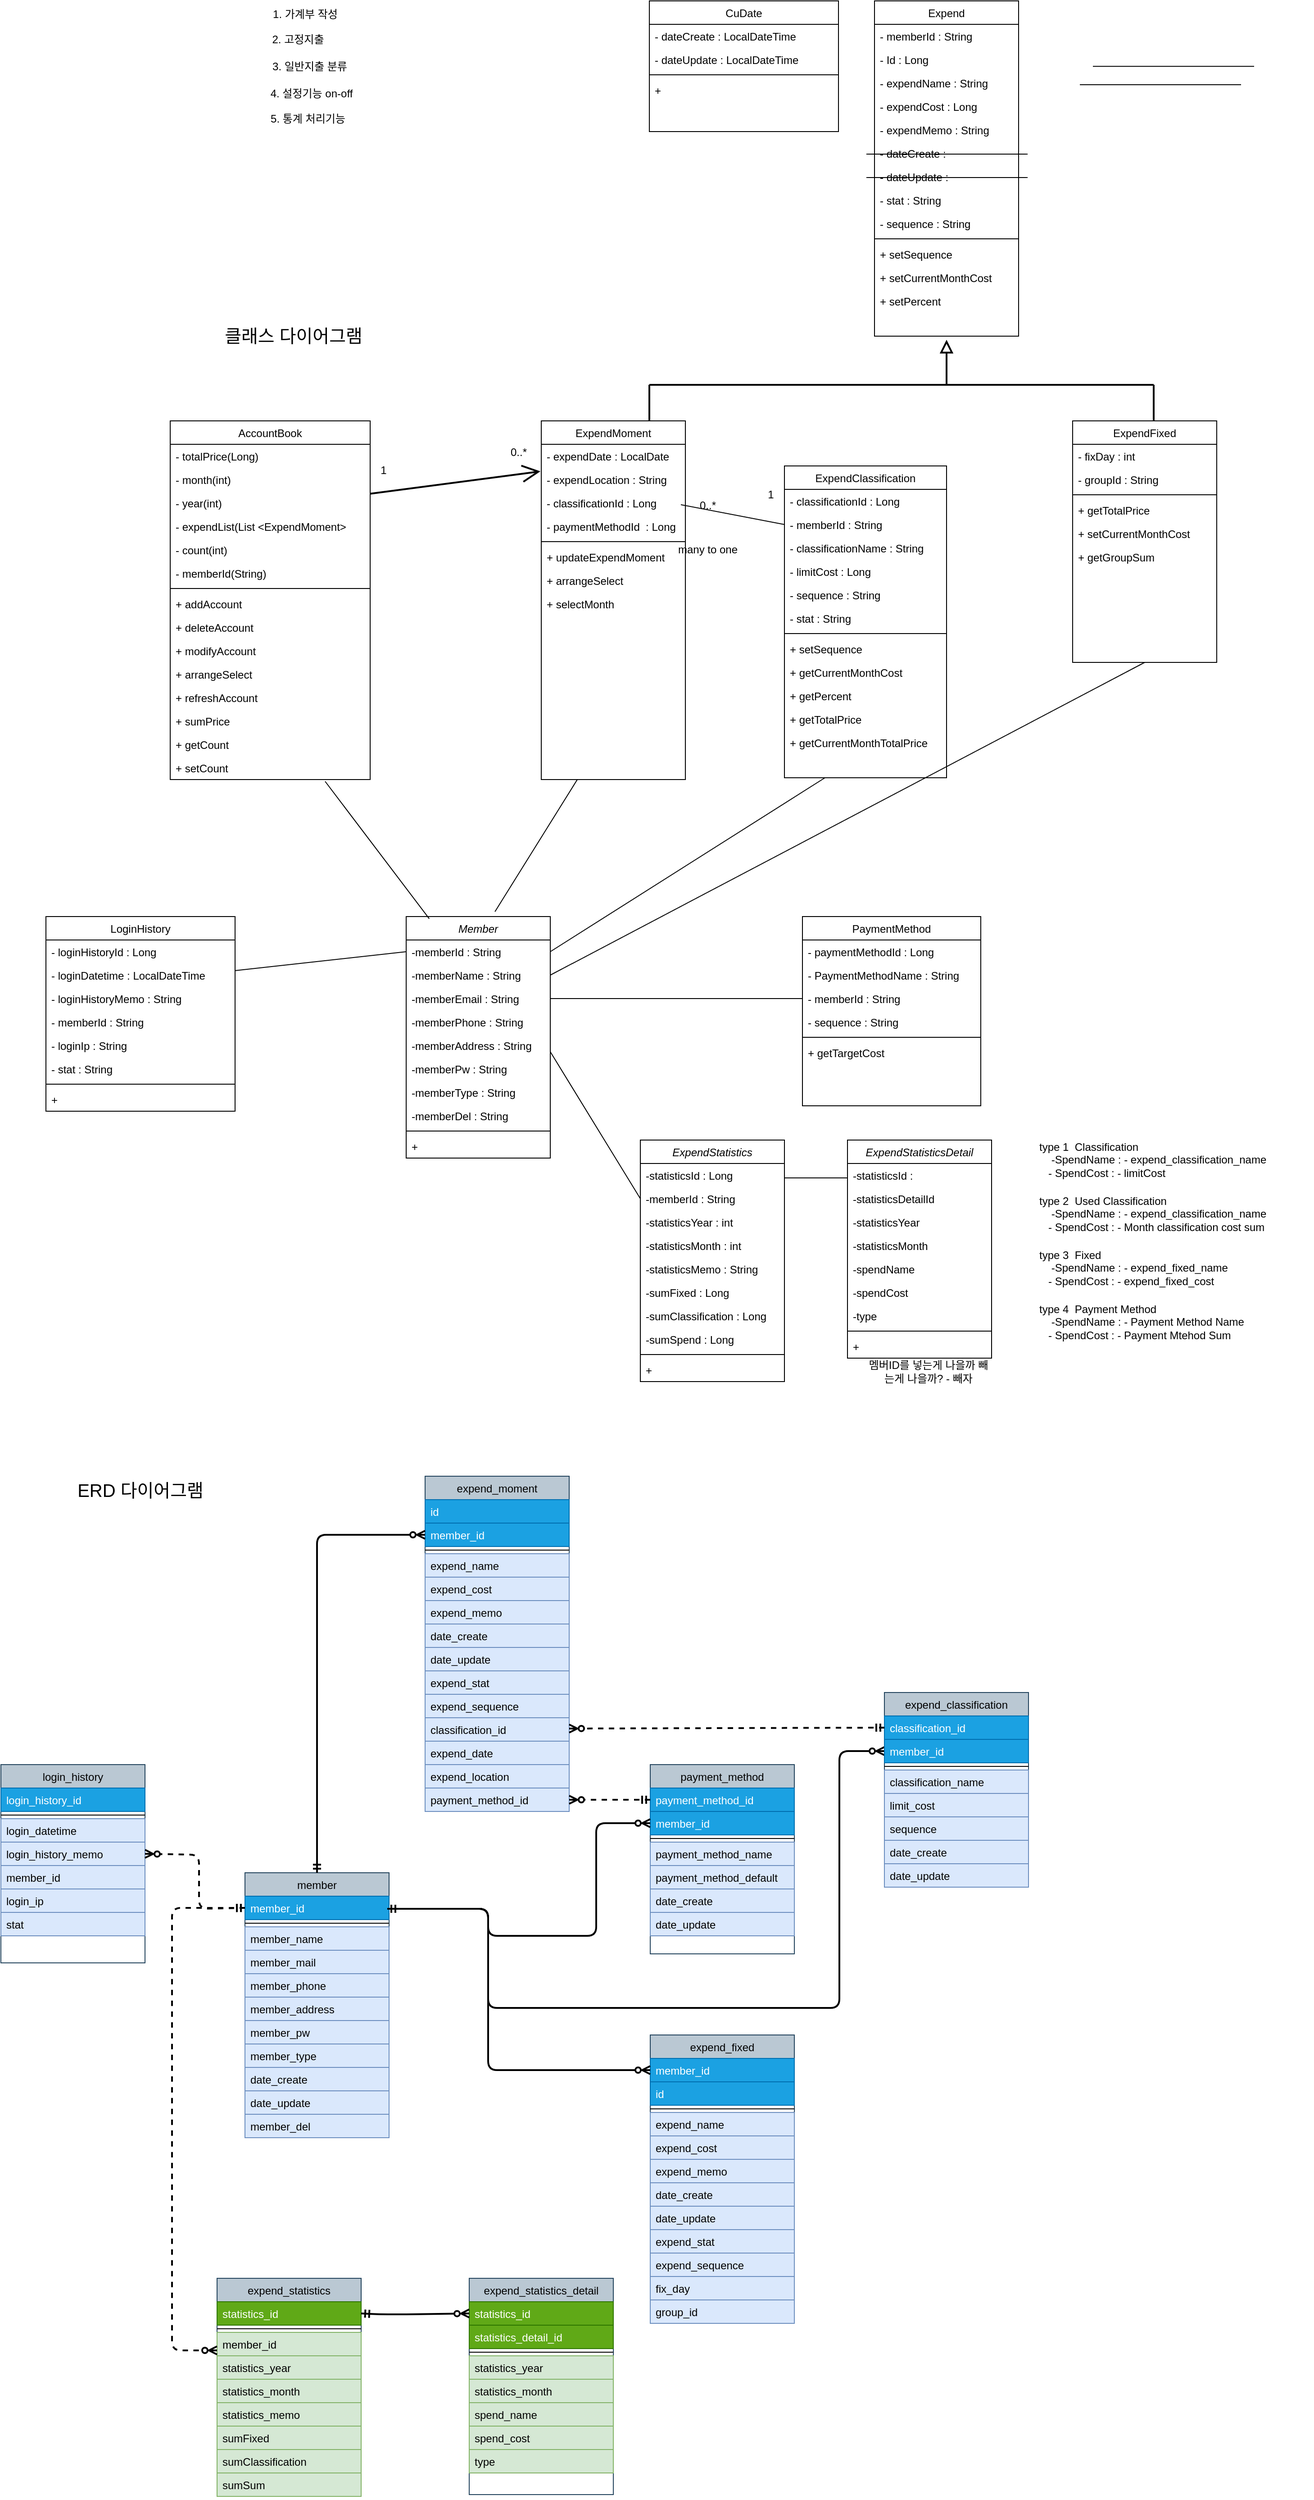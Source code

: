 <mxfile version="24.7.7">
  <diagram id="C5RBs43oDa-KdzZeNtuy" name="Page-1">
    <mxGraphModel dx="1002" dy="1040" grid="0" gridSize="10" guides="1" tooltips="1" connect="1" arrows="1" fold="1" page="0" pageScale="1" pageWidth="827" pageHeight="1169" math="0" shadow="0">
      <root>
        <mxCell id="WIyWlLk6GJQsqaUBKTNV-0" />
        <mxCell id="WIyWlLk6GJQsqaUBKTNV-1" parent="WIyWlLk6GJQsqaUBKTNV-0" />
        <mxCell id="zkfFHV4jXpPFQw0GAbJ--0" value="Member" style="swimlane;fontStyle=2;align=center;verticalAlign=top;childLayout=stackLayout;horizontal=1;startSize=26;horizontalStack=0;resizeParent=1;resizeLast=0;collapsible=1;marginBottom=0;rounded=0;shadow=0;strokeWidth=1;" parent="WIyWlLk6GJQsqaUBKTNV-1" vertex="1">
          <mxGeometry x="520" y="630" width="160" height="268" as="geometry">
            <mxRectangle x="230" y="140" width="160" height="26" as="alternateBounds" />
          </mxGeometry>
        </mxCell>
        <mxCell id="Rf29PnNNay6bFdk5US9J-8" value="-memberId : String" style="text;align=left;verticalAlign=top;spacingLeft=4;spacingRight=4;overflow=hidden;rotatable=0;points=[[0,0.5],[1,0.5]];portConstraint=eastwest;" parent="zkfFHV4jXpPFQw0GAbJ--0" vertex="1">
          <mxGeometry y="26" width="160" height="26" as="geometry" />
        </mxCell>
        <mxCell id="Rf29PnNNay6bFdk5US9J-7" value="-memberName : String" style="text;align=left;verticalAlign=top;spacingLeft=4;spacingRight=4;overflow=hidden;rotatable=0;points=[[0,0.5],[1,0.5]];portConstraint=eastwest;" parent="zkfFHV4jXpPFQw0GAbJ--0" vertex="1">
          <mxGeometry y="52" width="160" height="26" as="geometry" />
        </mxCell>
        <mxCell id="zkfFHV4jXpPFQw0GAbJ--2" value="-memberEmail : String" style="text;align=left;verticalAlign=top;spacingLeft=4;spacingRight=4;overflow=hidden;rotatable=0;points=[[0,0.5],[1,0.5]];portConstraint=eastwest;rounded=0;shadow=0;html=0;" parent="zkfFHV4jXpPFQw0GAbJ--0" vertex="1">
          <mxGeometry y="78" width="160" height="26" as="geometry" />
        </mxCell>
        <mxCell id="zkfFHV4jXpPFQw0GAbJ--3" value="-memberPhone : String" style="text;align=left;verticalAlign=top;spacingLeft=4;spacingRight=4;overflow=hidden;rotatable=0;points=[[0,0.5],[1,0.5]];portConstraint=eastwest;rounded=0;shadow=0;html=0;" parent="zkfFHV4jXpPFQw0GAbJ--0" vertex="1">
          <mxGeometry y="104" width="160" height="26" as="geometry" />
        </mxCell>
        <mxCell id="FfoWLe9vxGQqJUokSIB_-227" value="-memberAddress : String" style="text;align=left;verticalAlign=top;spacingLeft=4;spacingRight=4;overflow=hidden;rotatable=0;points=[[0,0.5],[1,0.5]];portConstraint=eastwest;rounded=0;shadow=0;html=0;" parent="zkfFHV4jXpPFQw0GAbJ--0" vertex="1">
          <mxGeometry y="130" width="160" height="26" as="geometry" />
        </mxCell>
        <mxCell id="D9s89NY_puKoh-p_1H8S-1" value="-memberPw : String" style="text;align=left;verticalAlign=top;spacingLeft=4;spacingRight=4;overflow=hidden;rotatable=0;points=[[0,0.5],[1,0.5]];portConstraint=eastwest;rounded=0;shadow=0;html=0;" parent="zkfFHV4jXpPFQw0GAbJ--0" vertex="1">
          <mxGeometry y="156" width="160" height="26" as="geometry" />
        </mxCell>
        <mxCell id="FfoWLe9vxGQqJUokSIB_-225" value="-memberType : String" style="text;align=left;verticalAlign=top;spacingLeft=4;spacingRight=4;overflow=hidden;rotatable=0;points=[[0,0.5],[1,0.5]];portConstraint=eastwest;rounded=0;shadow=0;html=0;" parent="zkfFHV4jXpPFQw0GAbJ--0" vertex="1">
          <mxGeometry y="182" width="160" height="26" as="geometry" />
        </mxCell>
        <mxCell id="FfoWLe9vxGQqJUokSIB_-226" value="-memberDel : String" style="text;align=left;verticalAlign=top;spacingLeft=4;spacingRight=4;overflow=hidden;rotatable=0;points=[[0,0.5],[1,0.5]];portConstraint=eastwest;rounded=0;shadow=0;html=0;" parent="zkfFHV4jXpPFQw0GAbJ--0" vertex="1">
          <mxGeometry y="208" width="160" height="26" as="geometry" />
        </mxCell>
        <mxCell id="zkfFHV4jXpPFQw0GAbJ--4" value="" style="line;html=1;strokeWidth=1;align=left;verticalAlign=middle;spacingTop=-1;spacingLeft=3;spacingRight=3;rotatable=0;labelPosition=right;points=[];portConstraint=eastwest;" parent="zkfFHV4jXpPFQw0GAbJ--0" vertex="1">
          <mxGeometry y="234" width="160" height="8" as="geometry" />
        </mxCell>
        <mxCell id="zkfFHV4jXpPFQw0GAbJ--5" value="+" style="text;align=left;verticalAlign=top;spacingLeft=4;spacingRight=4;overflow=hidden;rotatable=0;points=[[0,0.5],[1,0.5]];portConstraint=eastwest;" parent="zkfFHV4jXpPFQw0GAbJ--0" vertex="1">
          <mxGeometry y="242" width="160" height="26" as="geometry" />
        </mxCell>
        <mxCell id="g8pnEDxxOLaxJi2N0uXK-0" value="AccountBook" style="swimlane;fontStyle=0;align=center;verticalAlign=top;childLayout=stackLayout;horizontal=1;startSize=26;horizontalStack=0;resizeParent=1;resizeLast=0;collapsible=1;marginBottom=0;rounded=0;shadow=0;strokeWidth=1;" parent="WIyWlLk6GJQsqaUBKTNV-1" vertex="1">
          <mxGeometry x="258" y="80" width="222" height="398" as="geometry">
            <mxRectangle x="550" y="140" width="160" height="26" as="alternateBounds" />
          </mxGeometry>
        </mxCell>
        <mxCell id="g8pnEDxxOLaxJi2N0uXK-1" value="- totalPrice(Long)" style="text;align=left;verticalAlign=top;spacingLeft=4;spacingRight=4;overflow=hidden;rotatable=0;points=[[0,0.5],[1,0.5]];portConstraint=eastwest;" parent="g8pnEDxxOLaxJi2N0uXK-0" vertex="1">
          <mxGeometry y="26" width="222" height="26" as="geometry" />
        </mxCell>
        <mxCell id="g8pnEDxxOLaxJi2N0uXK-2" value="- month(int)" style="text;align=left;verticalAlign=top;spacingLeft=4;spacingRight=4;overflow=hidden;rotatable=0;points=[[0,0.5],[1,0.5]];portConstraint=eastwest;rounded=0;shadow=0;html=0;" parent="g8pnEDxxOLaxJi2N0uXK-0" vertex="1">
          <mxGeometry y="52" width="222" height="26" as="geometry" />
        </mxCell>
        <mxCell id="g8pnEDxxOLaxJi2N0uXK-5" value="- year(int)" style="text;align=left;verticalAlign=top;spacingLeft=4;spacingRight=4;overflow=hidden;rotatable=0;points=[[0,0.5],[1,0.5]];portConstraint=eastwest;rounded=0;shadow=0;html=0;" parent="g8pnEDxxOLaxJi2N0uXK-0" vertex="1">
          <mxGeometry y="78" width="222" height="26" as="geometry" />
        </mxCell>
        <mxCell id="g8pnEDxxOLaxJi2N0uXK-18" value="- expendList(List &lt;ExpendMoment&gt;" style="text;align=left;verticalAlign=top;spacingLeft=4;spacingRight=4;overflow=hidden;rotatable=0;points=[[0,0.5],[1,0.5]];portConstraint=eastwest;rounded=0;shadow=0;html=0;" parent="g8pnEDxxOLaxJi2N0uXK-0" vertex="1">
          <mxGeometry y="104" width="222" height="26" as="geometry" />
        </mxCell>
        <mxCell id="g8pnEDxxOLaxJi2N0uXK-16" value="- count(int)" style="text;align=left;verticalAlign=top;spacingLeft=4;spacingRight=4;overflow=hidden;rotatable=0;points=[[0,0.5],[1,0.5]];portConstraint=eastwest;rounded=0;shadow=0;html=0;" parent="g8pnEDxxOLaxJi2N0uXK-0" vertex="1">
          <mxGeometry y="130" width="222" height="26" as="geometry" />
        </mxCell>
        <mxCell id="D9s89NY_puKoh-p_1H8S-0" value="- memberId(String)" style="text;align=left;verticalAlign=top;spacingLeft=4;spacingRight=4;overflow=hidden;rotatable=0;points=[[0,0.5],[1,0.5]];portConstraint=eastwest;rounded=0;shadow=0;html=0;" parent="g8pnEDxxOLaxJi2N0uXK-0" vertex="1">
          <mxGeometry y="156" width="222" height="26" as="geometry" />
        </mxCell>
        <mxCell id="g8pnEDxxOLaxJi2N0uXK-6" value="" style="line;html=1;strokeWidth=1;align=left;verticalAlign=middle;spacingTop=-1;spacingLeft=3;spacingRight=3;rotatable=0;labelPosition=right;points=[];portConstraint=eastwest;" parent="g8pnEDxxOLaxJi2N0uXK-0" vertex="1">
          <mxGeometry y="182" width="222" height="8" as="geometry" />
        </mxCell>
        <mxCell id="g8pnEDxxOLaxJi2N0uXK-7" value="+ addAccount" style="text;align=left;verticalAlign=top;spacingLeft=4;spacingRight=4;overflow=hidden;rotatable=0;points=[[0,0.5],[1,0.5]];portConstraint=eastwest;" parent="g8pnEDxxOLaxJi2N0uXK-0" vertex="1">
          <mxGeometry y="190" width="222" height="26" as="geometry" />
        </mxCell>
        <mxCell id="g8pnEDxxOLaxJi2N0uXK-19" value="+ deleteAccount" style="text;align=left;verticalAlign=top;spacingLeft=4;spacingRight=4;overflow=hidden;rotatable=0;points=[[0,0.5],[1,0.5]];portConstraint=eastwest;" parent="g8pnEDxxOLaxJi2N0uXK-0" vertex="1">
          <mxGeometry y="216" width="222" height="26" as="geometry" />
        </mxCell>
        <mxCell id="g8pnEDxxOLaxJi2N0uXK-20" value="+ modifyAccount" style="text;align=left;verticalAlign=top;spacingLeft=4;spacingRight=4;overflow=hidden;rotatable=0;points=[[0,0.5],[1,0.5]];portConstraint=eastwest;" parent="g8pnEDxxOLaxJi2N0uXK-0" vertex="1">
          <mxGeometry y="242" width="222" height="26" as="geometry" />
        </mxCell>
        <mxCell id="g8pnEDxxOLaxJi2N0uXK-21" value="+ arrangeSelect" style="text;align=left;verticalAlign=top;spacingLeft=4;spacingRight=4;overflow=hidden;rotatable=0;points=[[0,0.5],[1,0.5]];portConstraint=eastwest;" parent="g8pnEDxxOLaxJi2N0uXK-0" vertex="1">
          <mxGeometry y="268" width="222" height="26" as="geometry" />
        </mxCell>
        <mxCell id="g8pnEDxxOLaxJi2N0uXK-22" value="+ refreshAccount" style="text;align=left;verticalAlign=top;spacingLeft=4;spacingRight=4;overflow=hidden;rotatable=0;points=[[0,0.5],[1,0.5]];portConstraint=eastwest;" parent="g8pnEDxxOLaxJi2N0uXK-0" vertex="1">
          <mxGeometry y="294" width="222" height="26" as="geometry" />
        </mxCell>
        <mxCell id="Rf29PnNNay6bFdk5US9J-9" value="+ sumPrice" style="text;align=left;verticalAlign=top;spacingLeft=4;spacingRight=4;overflow=hidden;rotatable=0;points=[[0,0.5],[1,0.5]];portConstraint=eastwest;" parent="g8pnEDxxOLaxJi2N0uXK-0" vertex="1">
          <mxGeometry y="320" width="222" height="26" as="geometry" />
        </mxCell>
        <mxCell id="xr2Dqn7lp4FzPWKismFO-0" value="+ getCount" style="text;align=left;verticalAlign=top;spacingLeft=4;spacingRight=4;overflow=hidden;rotatable=0;points=[[0,0.5],[1,0.5]];portConstraint=eastwest;" parent="g8pnEDxxOLaxJi2N0uXK-0" vertex="1">
          <mxGeometry y="346" width="222" height="26" as="geometry" />
        </mxCell>
        <mxCell id="xr2Dqn7lp4FzPWKismFO-1" value="+ setCount" style="text;align=left;verticalAlign=top;spacingLeft=4;spacingRight=4;overflow=hidden;rotatable=0;points=[[0,0.5],[1,0.5]];portConstraint=eastwest;" parent="g8pnEDxxOLaxJi2N0uXK-0" vertex="1">
          <mxGeometry y="372" width="222" height="26" as="geometry" />
        </mxCell>
        <mxCell id="g8pnEDxxOLaxJi2N0uXK-11" value="1. 가계부 작성" style="text;html=1;align=center;verticalAlign=middle;whiteSpace=wrap;rounded=0;" parent="WIyWlLk6GJQsqaUBKTNV-1" vertex="1">
          <mxGeometry x="313" y="-386" width="190" height="30" as="geometry" />
        </mxCell>
        <mxCell id="g8pnEDxxOLaxJi2N0uXK-12" value="2. 고정지출" style="text;html=1;align=center;verticalAlign=middle;whiteSpace=wrap;rounded=0;" parent="WIyWlLk6GJQsqaUBKTNV-1" vertex="1">
          <mxGeometry x="305" y="-358" width="190" height="30" as="geometry" />
        </mxCell>
        <mxCell id="g8pnEDxxOLaxJi2N0uXK-13" value="3. 일반지출 분류" style="text;html=1;align=center;verticalAlign=middle;whiteSpace=wrap;rounded=0;" parent="WIyWlLk6GJQsqaUBKTNV-1" vertex="1">
          <mxGeometry x="318" y="-328" width="190" height="30" as="geometry" />
        </mxCell>
        <mxCell id="g8pnEDxxOLaxJi2N0uXK-14" value="4. 설정기능 on-off" style="text;html=1;align=center;verticalAlign=middle;whiteSpace=wrap;rounded=0;" parent="WIyWlLk6GJQsqaUBKTNV-1" vertex="1">
          <mxGeometry x="320" y="-298" width="190" height="30" as="geometry" />
        </mxCell>
        <mxCell id="g8pnEDxxOLaxJi2N0uXK-15" value="5. 통계 처리기능" style="text;html=1;align=center;verticalAlign=middle;whiteSpace=wrap;rounded=0;" parent="WIyWlLk6GJQsqaUBKTNV-1" vertex="1">
          <mxGeometry x="316" y="-270" width="190" height="30" as="geometry" />
        </mxCell>
        <mxCell id="g8pnEDxxOLaxJi2N0uXK-25" value="ExpendMoment" style="swimlane;fontStyle=0;align=center;verticalAlign=top;childLayout=stackLayout;horizontal=1;startSize=26;horizontalStack=0;resizeParent=1;resizeLast=0;collapsible=1;marginBottom=0;rounded=0;shadow=0;strokeWidth=1;" parent="WIyWlLk6GJQsqaUBKTNV-1" vertex="1">
          <mxGeometry x="670" y="80" width="160" height="398" as="geometry">
            <mxRectangle x="550" y="140" width="160" height="26" as="alternateBounds" />
          </mxGeometry>
        </mxCell>
        <mxCell id="D9s89NY_puKoh-p_1H8S-6" value="- expendDate : LocalDate" style="text;align=left;verticalAlign=top;spacingLeft=4;spacingRight=4;overflow=hidden;rotatable=0;points=[[0,0.5],[1,0.5]];portConstraint=eastwest;" parent="g8pnEDxxOLaxJi2N0uXK-25" vertex="1">
          <mxGeometry y="26" width="160" height="26" as="geometry" />
        </mxCell>
        <mxCell id="g4kBcIixoZmIyQqFJi_d-22" value="- expendLocation : String" style="text;align=left;verticalAlign=top;spacingLeft=4;spacingRight=4;overflow=hidden;rotatable=0;points=[[0,0.5],[1,0.5]];portConstraint=eastwest;rounded=0;shadow=0;html=0;" vertex="1" parent="g8pnEDxxOLaxJi2N0uXK-25">
          <mxGeometry y="52" width="160" height="26" as="geometry" />
        </mxCell>
        <mxCell id="g8pnEDxxOLaxJi2N0uXK-29" value="- classificationId : Long" style="text;align=left;verticalAlign=top;spacingLeft=4;spacingRight=4;overflow=hidden;rotatable=0;points=[[0,0.5],[1,0.5]];portConstraint=eastwest;rounded=0;shadow=0;html=0;" parent="g8pnEDxxOLaxJi2N0uXK-25" vertex="1">
          <mxGeometry y="78" width="160" height="26" as="geometry" />
        </mxCell>
        <mxCell id="g8pnEDxxOLaxJi2N0uXK-39" value="- paymentMethodId  : Long" style="text;align=left;verticalAlign=top;spacingLeft=4;spacingRight=4;overflow=hidden;rotatable=0;points=[[0,0.5],[1,0.5]];portConstraint=eastwest;rounded=0;shadow=0;html=0;" parent="g8pnEDxxOLaxJi2N0uXK-25" vertex="1">
          <mxGeometry y="104" width="160" height="26" as="geometry" />
        </mxCell>
        <mxCell id="g8pnEDxxOLaxJi2N0uXK-31" value="" style="line;html=1;strokeWidth=1;align=left;verticalAlign=middle;spacingTop=-1;spacingLeft=3;spacingRight=3;rotatable=0;labelPosition=right;points=[];portConstraint=eastwest;" parent="g8pnEDxxOLaxJi2N0uXK-25" vertex="1">
          <mxGeometry y="130" width="160" height="8" as="geometry" />
        </mxCell>
        <mxCell id="g8pnEDxxOLaxJi2N0uXK-34" value="+ updateExpendMoment" style="text;align=left;verticalAlign=top;spacingLeft=4;spacingRight=4;overflow=hidden;rotatable=0;points=[[0,0.5],[1,0.5]];portConstraint=eastwest;" parent="g8pnEDxxOLaxJi2N0uXK-25" vertex="1">
          <mxGeometry y="138" width="160" height="26" as="geometry" />
        </mxCell>
        <mxCell id="g8pnEDxxOLaxJi2N0uXK-35" value="+ arrangeSelect" style="text;align=left;verticalAlign=top;spacingLeft=4;spacingRight=4;overflow=hidden;rotatable=0;points=[[0,0.5],[1,0.5]];portConstraint=eastwest;" parent="g8pnEDxxOLaxJi2N0uXK-25" vertex="1">
          <mxGeometry y="164" width="160" height="26" as="geometry" />
        </mxCell>
        <mxCell id="g8pnEDxxOLaxJi2N0uXK-37" value="+ selectMonth" style="text;align=left;verticalAlign=top;spacingLeft=4;spacingRight=4;overflow=hidden;rotatable=0;points=[[0,0.5],[1,0.5]];portConstraint=eastwest;" parent="g8pnEDxxOLaxJi2N0uXK-25" vertex="1">
          <mxGeometry y="190" width="160" height="26" as="geometry" />
        </mxCell>
        <mxCell id="g8pnEDxxOLaxJi2N0uXK-40" value="" style="endArrow=open;html=1;rounded=0;entryX=-0.006;entryY=0.154;entryDx=0;entryDy=0;entryPerimeter=0;strokeWidth=2;endFill=0;endSize=16;exitX=0.999;exitY=0.111;exitDx=0;exitDy=0;exitPerimeter=0;" parent="WIyWlLk6GJQsqaUBKTNV-1" source="g8pnEDxxOLaxJi2N0uXK-5" edge="1">
          <mxGeometry width="50" height="50" relative="1" as="geometry">
            <mxPoint x="380" y="236" as="sourcePoint" />
            <mxPoint x="669.04" y="136.004" as="targetPoint" />
          </mxGeometry>
        </mxCell>
        <mxCell id="g8pnEDxxOLaxJi2N0uXK-42" value="1" style="text;html=1;align=center;verticalAlign=middle;whiteSpace=wrap;rounded=0;" parent="WIyWlLk6GJQsqaUBKTNV-1" vertex="1">
          <mxGeometry x="480" y="120" width="30" height="30" as="geometry" />
        </mxCell>
        <mxCell id="g8pnEDxxOLaxJi2N0uXK-43" value="0..*" style="text;html=1;align=center;verticalAlign=middle;whiteSpace=wrap;rounded=0;" parent="WIyWlLk6GJQsqaUBKTNV-1" vertex="1">
          <mxGeometry x="630" y="100" width="30" height="30" as="geometry" />
        </mxCell>
        <mxCell id="g8pnEDxxOLaxJi2N0uXK-68" value="Expend" style="swimlane;fontStyle=0;align=center;verticalAlign=top;childLayout=stackLayout;horizontal=1;startSize=26;horizontalStack=0;resizeParent=1;resizeLast=0;collapsible=1;marginBottom=0;rounded=0;shadow=0;strokeWidth=1;" parent="WIyWlLk6GJQsqaUBKTNV-1" vertex="1">
          <mxGeometry x="1040" y="-386" width="160" height="372" as="geometry">
            <mxRectangle x="550" y="140" width="160" height="26" as="alternateBounds" />
          </mxGeometry>
        </mxCell>
        <mxCell id="D9s89NY_puKoh-p_1H8S-5" value="- memberId : String" style="text;align=left;verticalAlign=top;spacingLeft=4;spacingRight=4;overflow=hidden;rotatable=0;points=[[0,0.5],[1,0.5]];portConstraint=eastwest;" parent="g8pnEDxxOLaxJi2N0uXK-68" vertex="1">
          <mxGeometry y="26" width="160" height="26" as="geometry" />
        </mxCell>
        <mxCell id="xr2Dqn7lp4FzPWKismFO-4" value="- Id : Long" style="text;align=left;verticalAlign=top;spacingLeft=4;spacingRight=4;overflow=hidden;rotatable=0;points=[[0,0.5],[1,0.5]];portConstraint=eastwest;rounded=0;" parent="g8pnEDxxOLaxJi2N0uXK-68" vertex="1">
          <mxGeometry y="52" width="160" height="26" as="geometry" />
        </mxCell>
        <mxCell id="g8pnEDxxOLaxJi2N0uXK-69" value="- expendName : String" style="text;align=left;verticalAlign=top;spacingLeft=4;spacingRight=4;overflow=hidden;rotatable=0;points=[[0,0.5],[1,0.5]];portConstraint=eastwest;" parent="g8pnEDxxOLaxJi2N0uXK-68" vertex="1">
          <mxGeometry y="78" width="160" height="26" as="geometry" />
        </mxCell>
        <mxCell id="g8pnEDxxOLaxJi2N0uXK-70" value="- expendCost : Long" style="text;align=left;verticalAlign=top;spacingLeft=4;spacingRight=4;overflow=hidden;rotatable=0;points=[[0,0.5],[1,0.5]];portConstraint=eastwest;rounded=0;shadow=0;html=0;" parent="g8pnEDxxOLaxJi2N0uXK-68" vertex="1">
          <mxGeometry y="104" width="160" height="26" as="geometry" />
        </mxCell>
        <mxCell id="g8pnEDxxOLaxJi2N0uXK-73" value="- expendMemo : String" style="text;align=left;verticalAlign=top;spacingLeft=4;spacingRight=4;overflow=hidden;rotatable=0;points=[[0,0.5],[1,0.5]];portConstraint=eastwest;rounded=0;shadow=0;html=0;" parent="g8pnEDxxOLaxJi2N0uXK-68" vertex="1">
          <mxGeometry y="130" width="160" height="26" as="geometry" />
        </mxCell>
        <mxCell id="g8pnEDxxOLaxJi2N0uXK-81" value="- dateCreate : " style="text;align=left;verticalAlign=top;spacingLeft=4;spacingRight=4;overflow=hidden;rotatable=0;points=[[0,0.5],[1,0.5]];portConstraint=eastwest;rounded=0;shadow=0;html=0;" parent="g8pnEDxxOLaxJi2N0uXK-68" vertex="1">
          <mxGeometry y="156" width="160" height="26" as="geometry" />
        </mxCell>
        <mxCell id="g8pnEDxxOLaxJi2N0uXK-84" value="- dateUpdate :" style="text;align=left;verticalAlign=top;spacingLeft=4;spacingRight=4;overflow=hidden;rotatable=0;points=[[0,0.5],[1,0.5]];portConstraint=eastwest;rounded=0;shadow=0;html=0;" parent="g8pnEDxxOLaxJi2N0uXK-68" vertex="1">
          <mxGeometry y="182" width="160" height="26" as="geometry" />
        </mxCell>
        <mxCell id="g8pnEDxxOLaxJi2N0uXK-98" value="- stat : String" style="text;align=left;verticalAlign=top;spacingLeft=4;spacingRight=4;overflow=hidden;rotatable=0;points=[[0,0.5],[1,0.5]];portConstraint=eastwest;rounded=0;shadow=0;html=0;" parent="g8pnEDxxOLaxJi2N0uXK-68" vertex="1">
          <mxGeometry y="208" width="160" height="26" as="geometry" />
        </mxCell>
        <mxCell id="g8pnEDxxOLaxJi2N0uXK-121" value="- sequence : String" style="text;align=left;verticalAlign=top;spacingLeft=4;spacingRight=4;overflow=hidden;rotatable=0;points=[[0,0.5],[1,0.5]];portConstraint=eastwest;rounded=0;shadow=0;html=0;" parent="g8pnEDxxOLaxJi2N0uXK-68" vertex="1">
          <mxGeometry y="234" width="160" height="26" as="geometry" />
        </mxCell>
        <mxCell id="g8pnEDxxOLaxJi2N0uXK-76" value="" style="line;html=1;strokeWidth=1;align=left;verticalAlign=middle;spacingTop=-1;spacingLeft=3;spacingRight=3;rotatable=0;labelPosition=right;points=[];portConstraint=eastwest;" parent="g8pnEDxxOLaxJi2N0uXK-68" vertex="1">
          <mxGeometry y="260" width="160" height="8" as="geometry" />
        </mxCell>
        <mxCell id="g8pnEDxxOLaxJi2N0uXK-80" value="+ setSequence" style="text;align=left;verticalAlign=top;spacingLeft=4;spacingRight=4;overflow=hidden;rotatable=0;points=[[0,0.5],[1,0.5]];portConstraint=eastwest;" parent="g8pnEDxxOLaxJi2N0uXK-68" vertex="1">
          <mxGeometry y="268" width="160" height="26" as="geometry" />
        </mxCell>
        <mxCell id="g8pnEDxxOLaxJi2N0uXK-88" value="+ setCurrentMonthCost" style="text;align=left;verticalAlign=top;spacingLeft=4;spacingRight=4;overflow=hidden;rotatable=0;points=[[0,0.5],[1,0.5]];portConstraint=eastwest;" parent="g8pnEDxxOLaxJi2N0uXK-68" vertex="1">
          <mxGeometry y="294" width="160" height="26" as="geometry" />
        </mxCell>
        <mxCell id="g8pnEDxxOLaxJi2N0uXK-89" value="+ setPercent" style="text;align=left;verticalAlign=top;spacingLeft=4;spacingRight=4;overflow=hidden;rotatable=0;points=[[0,0.5],[1,0.5]];portConstraint=eastwest;" parent="g8pnEDxxOLaxJi2N0uXK-68" vertex="1">
          <mxGeometry y="320" width="160" height="26" as="geometry" />
        </mxCell>
        <mxCell id="g8pnEDxxOLaxJi2N0uXK-99" value="ExpendClassification" style="swimlane;fontStyle=0;align=center;verticalAlign=top;childLayout=stackLayout;horizontal=1;startSize=26;horizontalStack=0;resizeParent=1;resizeLast=0;collapsible=1;marginBottom=0;rounded=0;shadow=0;strokeWidth=1;" parent="WIyWlLk6GJQsqaUBKTNV-1" vertex="1">
          <mxGeometry x="940" y="130" width="180" height="346" as="geometry">
            <mxRectangle x="550" y="140" width="160" height="26" as="alternateBounds" />
          </mxGeometry>
        </mxCell>
        <mxCell id="g8pnEDxxOLaxJi2N0uXK-103" value="- classificationId : Long" style="text;align=left;verticalAlign=top;spacingLeft=4;spacingRight=4;overflow=hidden;rotatable=0;points=[[0,0.5],[1,0.5]];portConstraint=eastwest;rounded=0;shadow=0;html=0;" parent="g8pnEDxxOLaxJi2N0uXK-99" vertex="1">
          <mxGeometry y="26" width="180" height="26" as="geometry" />
        </mxCell>
        <mxCell id="g4kBcIixoZmIyQqFJi_d-23" value="- memberId : String" style="text;align=left;verticalAlign=top;spacingLeft=4;spacingRight=4;overflow=hidden;rotatable=0;points=[[0,0.5],[1,0.5]];portConstraint=eastwest;rounded=0;shadow=0;html=0;" vertex="1" parent="g8pnEDxxOLaxJi2N0uXK-99">
          <mxGeometry y="52" width="180" height="26" as="geometry" />
        </mxCell>
        <mxCell id="FfoWLe9vxGQqJUokSIB_-140" value="- classificationName : String" style="text;align=left;verticalAlign=top;spacingLeft=4;spacingRight=4;overflow=hidden;rotatable=0;points=[[0,0.5],[1,0.5]];portConstraint=eastwest;rounded=0;shadow=0;html=0;" parent="g8pnEDxxOLaxJi2N0uXK-99" vertex="1">
          <mxGeometry y="78" width="180" height="26" as="geometry" />
        </mxCell>
        <mxCell id="xr2Dqn7lp4FzPWKismFO-6" value="- limitCost : Long" style="text;align=left;verticalAlign=top;spacingLeft=4;spacingRight=4;overflow=hidden;rotatable=0;points=[[0,0.5],[1,0.5]];portConstraint=eastwest;rounded=0;shadow=0;html=0;" parent="g8pnEDxxOLaxJi2N0uXK-99" vertex="1">
          <mxGeometry y="104" width="180" height="26" as="geometry" />
        </mxCell>
        <mxCell id="FfoWLe9vxGQqJUokSIB_-128" value="- sequence : String" style="text;align=left;verticalAlign=top;spacingLeft=4;spacingRight=4;overflow=hidden;rotatable=0;points=[[0,0.5],[1,0.5]];portConstraint=eastwest;rounded=0;shadow=0;html=0;" parent="g8pnEDxxOLaxJi2N0uXK-99" vertex="1">
          <mxGeometry y="130" width="180" height="26" as="geometry" />
        </mxCell>
        <mxCell id="g8pnEDxxOLaxJi2N0uXK-105" value="- stat : String" style="text;align=left;verticalAlign=top;spacingLeft=4;spacingRight=4;overflow=hidden;rotatable=0;points=[[0,0.5],[1,0.5]];portConstraint=eastwest;rounded=0;shadow=0;html=0;" parent="g8pnEDxxOLaxJi2N0uXK-99" vertex="1">
          <mxGeometry y="156" width="180" height="26" as="geometry" />
        </mxCell>
        <mxCell id="g8pnEDxxOLaxJi2N0uXK-106" value="" style="line;html=1;strokeWidth=1;align=left;verticalAlign=middle;spacingTop=-1;spacingLeft=3;spacingRight=3;rotatable=0;labelPosition=right;points=[];portConstraint=eastwest;" parent="g8pnEDxxOLaxJi2N0uXK-99" vertex="1">
          <mxGeometry y="182" width="180" height="8" as="geometry" />
        </mxCell>
        <mxCell id="g8pnEDxxOLaxJi2N0uXK-107" value="+ setSequence" style="text;align=left;verticalAlign=top;spacingLeft=4;spacingRight=4;overflow=hidden;rotatable=0;points=[[0,0.5],[1,0.5]];portConstraint=eastwest;" parent="g8pnEDxxOLaxJi2N0uXK-99" vertex="1">
          <mxGeometry y="190" width="180" height="26" as="geometry" />
        </mxCell>
        <mxCell id="g8pnEDxxOLaxJi2N0uXK-108" value="+ getCurrentMonthCost" style="text;align=left;verticalAlign=top;spacingLeft=4;spacingRight=4;overflow=hidden;rotatable=0;points=[[0,0.5],[1,0.5]];portConstraint=eastwest;" parent="g8pnEDxxOLaxJi2N0uXK-99" vertex="1">
          <mxGeometry y="216" width="180" height="26" as="geometry" />
        </mxCell>
        <mxCell id="g8pnEDxxOLaxJi2N0uXK-109" value="+ getPercent" style="text;align=left;verticalAlign=top;spacingLeft=4;spacingRight=4;overflow=hidden;rotatable=0;points=[[0,0.5],[1,0.5]];portConstraint=eastwest;" parent="g8pnEDxxOLaxJi2N0uXK-99" vertex="1">
          <mxGeometry y="242" width="180" height="26" as="geometry" />
        </mxCell>
        <mxCell id="pjLrGeBYEejXW-zCWt0G-0" value="+ getTotalPrice" style="text;align=left;verticalAlign=top;spacingLeft=4;spacingRight=4;overflow=hidden;rotatable=0;points=[[0,0.5],[1,0.5]];portConstraint=eastwest;" parent="g8pnEDxxOLaxJi2N0uXK-99" vertex="1">
          <mxGeometry y="268" width="180" height="26" as="geometry" />
        </mxCell>
        <mxCell id="pjLrGeBYEejXW-zCWt0G-1" value="+ getCurrentMonthTotalPrice" style="text;align=left;verticalAlign=top;spacingLeft=4;spacingRight=4;overflow=hidden;rotatable=0;points=[[0,0.5],[1,0.5]];portConstraint=eastwest;" parent="g8pnEDxxOLaxJi2N0uXK-99" vertex="1">
          <mxGeometry y="294" width="180" height="26" as="geometry" />
        </mxCell>
        <mxCell id="g8pnEDxxOLaxJi2N0uXK-110" value="ExpendFixed" style="swimlane;fontStyle=0;align=center;verticalAlign=top;childLayout=stackLayout;horizontal=1;startSize=26;horizontalStack=0;resizeParent=1;resizeLast=0;collapsible=1;marginBottom=0;rounded=0;shadow=0;strokeWidth=1;" parent="WIyWlLk6GJQsqaUBKTNV-1" vertex="1">
          <mxGeometry x="1260" y="80" width="160" height="268" as="geometry">
            <mxRectangle x="550" y="140" width="160" height="26" as="alternateBounds" />
          </mxGeometry>
        </mxCell>
        <mxCell id="g8pnEDxxOLaxJi2N0uXK-111" value="- fixDay : int" style="text;align=left;verticalAlign=top;spacingLeft=4;spacingRight=4;overflow=hidden;rotatable=0;points=[[0,0.5],[1,0.5]];portConstraint=eastwest;" parent="g8pnEDxxOLaxJi2N0uXK-110" vertex="1">
          <mxGeometry y="26" width="160" height="26" as="geometry" />
        </mxCell>
        <mxCell id="pjLrGeBYEejXW-zCWt0G-5" value="- groupId : String" style="text;align=left;verticalAlign=top;spacingLeft=4;spacingRight=4;overflow=hidden;rotatable=0;points=[[0,0.5],[1,0.5]];portConstraint=eastwest;" parent="g8pnEDxxOLaxJi2N0uXK-110" vertex="1">
          <mxGeometry y="52" width="160" height="26" as="geometry" />
        </mxCell>
        <mxCell id="g8pnEDxxOLaxJi2N0uXK-117" value="" style="line;html=1;strokeWidth=1;align=left;verticalAlign=middle;spacingTop=-1;spacingLeft=3;spacingRight=3;rotatable=0;labelPosition=right;points=[];portConstraint=eastwest;" parent="g8pnEDxxOLaxJi2N0uXK-110" vertex="1">
          <mxGeometry y="78" width="160" height="8" as="geometry" />
        </mxCell>
        <mxCell id="pjLrGeBYEejXW-zCWt0G-3" value="+ getTotalPrice" style="text;align=left;verticalAlign=top;spacingLeft=4;spacingRight=4;overflow=hidden;rotatable=0;points=[[0,0.5],[1,0.5]];portConstraint=eastwest;" parent="g8pnEDxxOLaxJi2N0uXK-110" vertex="1">
          <mxGeometry y="86" width="160" height="26" as="geometry" />
        </mxCell>
        <mxCell id="pjLrGeBYEejXW-zCWt0G-4" value="+ setCurrentMonthCost" style="text;align=left;verticalAlign=top;spacingLeft=4;spacingRight=4;overflow=hidden;rotatable=0;points=[[0,0.5],[1,0.5]];portConstraint=eastwest;" parent="g8pnEDxxOLaxJi2N0uXK-110" vertex="1">
          <mxGeometry y="112" width="160" height="26" as="geometry" />
        </mxCell>
        <mxCell id="pjLrGeBYEejXW-zCWt0G-13" value="+ getGroupSum" style="text;align=left;verticalAlign=top;spacingLeft=4;spacingRight=4;overflow=hidden;rotatable=0;points=[[0,0.5],[1,0.5]];portConstraint=eastwest;" parent="g8pnEDxxOLaxJi2N0uXK-110" vertex="1">
          <mxGeometry y="138" width="160" height="26" as="geometry" />
        </mxCell>
        <mxCell id="g8pnEDxxOLaxJi2N0uXK-123" value="" style="endArrow=block;html=1;rounded=0;strokeWidth=2;endFill=0;endSize=10;" parent="WIyWlLk6GJQsqaUBKTNV-1" edge="1">
          <mxGeometry width="50" height="50" relative="1" as="geometry">
            <mxPoint x="1120" y="40" as="sourcePoint" />
            <mxPoint x="1120" y="-10" as="targetPoint" />
          </mxGeometry>
        </mxCell>
        <mxCell id="g8pnEDxxOLaxJi2N0uXK-124" value="" style="endArrow=none;html=1;rounded=0;strokeWidth=2;" parent="WIyWlLk6GJQsqaUBKTNV-1" edge="1">
          <mxGeometry width="50" height="50" relative="1" as="geometry">
            <mxPoint x="790" y="40" as="sourcePoint" />
            <mxPoint x="1350" y="40" as="targetPoint" />
          </mxGeometry>
        </mxCell>
        <mxCell id="g8pnEDxxOLaxJi2N0uXK-125" value="" style="endArrow=none;html=1;rounded=0;strokeWidth=2;exitX=0.75;exitY=0;exitDx=0;exitDy=0;" parent="WIyWlLk6GJQsqaUBKTNV-1" source="g8pnEDxxOLaxJi2N0uXK-25" edge="1">
          <mxGeometry width="50" height="50" relative="1" as="geometry">
            <mxPoint x="1200" y="70" as="sourcePoint" />
            <mxPoint x="790" y="40" as="targetPoint" />
          </mxGeometry>
        </mxCell>
        <mxCell id="g8pnEDxxOLaxJi2N0uXK-126" value="" style="endArrow=none;html=1;rounded=0;exitX=0.5;exitY=0;exitDx=0;exitDy=0;strokeWidth=2;" parent="WIyWlLk6GJQsqaUBKTNV-1" edge="1">
          <mxGeometry width="50" height="50" relative="1" as="geometry">
            <mxPoint x="1350" y="80" as="sourcePoint" />
            <mxPoint x="1350" y="40" as="targetPoint" />
          </mxGeometry>
        </mxCell>
        <mxCell id="D9s89NY_puKoh-p_1H8S-3" value="" style="endArrow=none;html=1;rounded=0;entryX=0;entryY=0.5;entryDx=0;entryDy=0;" parent="WIyWlLk6GJQsqaUBKTNV-1" target="g4kBcIixoZmIyQqFJi_d-23" edge="1">
          <mxGeometry width="50" height="50" relative="1" as="geometry">
            <mxPoint x="825" y="173" as="sourcePoint" />
            <mxPoint x="1160" y="310" as="targetPoint" />
          </mxGeometry>
        </mxCell>
        <mxCell id="D9s89NY_puKoh-p_1H8S-8" value="" style="endArrow=none;html=1;rounded=0;exitX=0.616;exitY=-0.02;exitDx=0;exitDy=0;exitPerimeter=0;entryX=0.25;entryY=1;entryDx=0;entryDy=0;" parent="WIyWlLk6GJQsqaUBKTNV-1" source="zkfFHV4jXpPFQw0GAbJ--0" target="g8pnEDxxOLaxJi2N0uXK-25" edge="1">
          <mxGeometry width="50" height="50" relative="1" as="geometry">
            <mxPoint x="780" y="530" as="sourcePoint" />
            <mxPoint x="830" y="480" as="targetPoint" />
          </mxGeometry>
        </mxCell>
        <mxCell id="D9s89NY_puKoh-p_1H8S-9" value="" style="endArrow=none;html=1;rounded=0;exitX=1;exitY=0.5;exitDx=0;exitDy=0;entryX=0.25;entryY=1;entryDx=0;entryDy=0;" parent="WIyWlLk6GJQsqaUBKTNV-1" target="g8pnEDxxOLaxJi2N0uXK-99" edge="1">
          <mxGeometry width="50" height="50" relative="1" as="geometry">
            <mxPoint x="680" y="669" as="sourcePoint" />
            <mxPoint x="890" y="495" as="targetPoint" />
          </mxGeometry>
        </mxCell>
        <mxCell id="D9s89NY_puKoh-p_1H8S-10" value="" style="endArrow=none;html=1;rounded=0;exitX=0.16;exitY=0.009;exitDx=0;exitDy=0;exitPerimeter=0;" parent="WIyWlLk6GJQsqaUBKTNV-1" source="zkfFHV4jXpPFQw0GAbJ--0" edge="1">
          <mxGeometry width="50" height="50" relative="1" as="geometry">
            <mxPoint x="780" y="530" as="sourcePoint" />
            <mxPoint x="430" y="480" as="targetPoint" />
          </mxGeometry>
        </mxCell>
        <mxCell id="D9s89NY_puKoh-p_1H8S-11" value="" style="endArrow=none;html=1;rounded=0;exitX=1;exitY=0.5;exitDx=0;exitDy=0;entryX=0.5;entryY=1;entryDx=0;entryDy=0;" parent="WIyWlLk6GJQsqaUBKTNV-1" source="Rf29PnNNay6bFdk5US9J-7" target="g8pnEDxxOLaxJi2N0uXK-110" edge="1">
          <mxGeometry width="50" height="50" relative="1" as="geometry">
            <mxPoint x="780" y="530" as="sourcePoint" />
            <mxPoint x="955.68" y="630.878" as="targetPoint" />
          </mxGeometry>
        </mxCell>
        <mxCell id="D9s89NY_puKoh-p_1H8S-16" value="클래스 다이어그램" style="text;html=1;align=center;verticalAlign=middle;whiteSpace=wrap;rounded=0;fontSize=20;" parent="WIyWlLk6GJQsqaUBKTNV-1" vertex="1">
          <mxGeometry x="270" y="-30" width="250" height="30" as="geometry" />
        </mxCell>
        <mxCell id="xr2Dqn7lp4FzPWKismFO-2" value="1" style="text;html=1;align=center;verticalAlign=middle;whiteSpace=wrap;rounded=0;" parent="WIyWlLk6GJQsqaUBKTNV-1" vertex="1">
          <mxGeometry x="910" y="147" width="30" height="30" as="geometry" />
        </mxCell>
        <mxCell id="xr2Dqn7lp4FzPWKismFO-3" value="0..*" style="text;html=1;align=center;verticalAlign=middle;whiteSpace=wrap;rounded=0;" parent="WIyWlLk6GJQsqaUBKTNV-1" vertex="1">
          <mxGeometry x="840" y="159" width="30" height="30" as="geometry" />
        </mxCell>
        <mxCell id="pjLrGeBYEejXW-zCWt0G-7" value="LoginHistory" style="swimlane;fontStyle=0;align=center;verticalAlign=top;childLayout=stackLayout;horizontal=1;startSize=26;horizontalStack=0;resizeParent=1;resizeLast=0;collapsible=1;marginBottom=0;rounded=0;shadow=0;strokeWidth=1;" parent="WIyWlLk6GJQsqaUBKTNV-1" vertex="1">
          <mxGeometry x="120" y="630" width="210" height="216" as="geometry">
            <mxRectangle x="550" y="140" width="160" height="26" as="alternateBounds" />
          </mxGeometry>
        </mxCell>
        <mxCell id="g4kBcIixoZmIyQqFJi_d-27" value="- loginHistoryId : Long" style="text;align=left;verticalAlign=top;spacingLeft=4;spacingRight=4;overflow=hidden;rotatable=0;points=[[0,0.5],[1,0.5]];portConstraint=eastwest;" vertex="1" parent="pjLrGeBYEejXW-zCWt0G-7">
          <mxGeometry y="26" width="210" height="26" as="geometry" />
        </mxCell>
        <mxCell id="g4kBcIixoZmIyQqFJi_d-28" value="- loginDatetime : LocalDateTime" style="text;align=left;verticalAlign=top;spacingLeft=4;spacingRight=4;overflow=hidden;rotatable=0;points=[[0,0.5],[1,0.5]];portConstraint=eastwest;" vertex="1" parent="pjLrGeBYEejXW-zCWt0G-7">
          <mxGeometry y="52" width="210" height="26" as="geometry" />
        </mxCell>
        <mxCell id="pjLrGeBYEejXW-zCWt0G-8" value="- loginHistoryMemo : String" style="text;align=left;verticalAlign=top;spacingLeft=4;spacingRight=4;overflow=hidden;rotatable=0;points=[[0,0.5],[1,0.5]];portConstraint=eastwest;" parent="pjLrGeBYEejXW-zCWt0G-7" vertex="1">
          <mxGeometry y="78" width="210" height="26" as="geometry" />
        </mxCell>
        <mxCell id="pjLrGeBYEejXW-zCWt0G-9" value="- memberId : String" style="text;align=left;verticalAlign=top;spacingLeft=4;spacingRight=4;overflow=hidden;rotatable=0;points=[[0,0.5],[1,0.5]];portConstraint=eastwest;rounded=0;shadow=0;html=0;" parent="pjLrGeBYEejXW-zCWt0G-7" vertex="1">
          <mxGeometry y="104" width="210" height="26" as="geometry" />
        </mxCell>
        <mxCell id="pjLrGeBYEejXW-zCWt0G-10" value="- loginIp : String" style="text;align=left;verticalAlign=top;spacingLeft=4;spacingRight=4;overflow=hidden;rotatable=0;points=[[0,0.5],[1,0.5]];portConstraint=eastwest;rounded=0;shadow=0;html=0;" parent="pjLrGeBYEejXW-zCWt0G-7" vertex="1">
          <mxGeometry y="130" width="210" height="26" as="geometry" />
        </mxCell>
        <mxCell id="FfoWLe9vxGQqJUokSIB_-142" value="- stat : String" style="text;align=left;verticalAlign=top;spacingLeft=4;spacingRight=4;overflow=hidden;rotatable=0;points=[[0,0.5],[1,0.5]];portConstraint=eastwest;rounded=0;shadow=0;html=0;" parent="pjLrGeBYEejXW-zCWt0G-7" vertex="1">
          <mxGeometry y="156" width="210" height="26" as="geometry" />
        </mxCell>
        <mxCell id="pjLrGeBYEejXW-zCWt0G-11" value="" style="line;html=1;strokeWidth=1;align=left;verticalAlign=middle;spacingTop=-1;spacingLeft=3;spacingRight=3;rotatable=0;labelPosition=right;points=[];portConstraint=eastwest;" parent="pjLrGeBYEejXW-zCWt0G-7" vertex="1">
          <mxGeometry y="182" width="210" height="8" as="geometry" />
        </mxCell>
        <mxCell id="pjLrGeBYEejXW-zCWt0G-12" value="+ " style="text;align=left;verticalAlign=top;spacingLeft=4;spacingRight=4;overflow=hidden;rotatable=0;points=[[0,0.5],[1,0.5]];portConstraint=eastwest;" parent="pjLrGeBYEejXW-zCWt0G-7" vertex="1">
          <mxGeometry y="190" width="210" height="26" as="geometry" />
        </mxCell>
        <mxCell id="pjLrGeBYEejXW-zCWt0G-20" value="PaymentMethod" style="swimlane;fontStyle=0;align=center;verticalAlign=top;childLayout=stackLayout;horizontal=1;startSize=26;horizontalStack=0;resizeParent=1;resizeLast=0;collapsible=1;marginBottom=0;rounded=0;shadow=0;strokeWidth=1;" parent="WIyWlLk6GJQsqaUBKTNV-1" vertex="1">
          <mxGeometry x="960" y="630" width="198" height="210" as="geometry">
            <mxRectangle x="550" y="140" width="160" height="26" as="alternateBounds" />
          </mxGeometry>
        </mxCell>
        <mxCell id="pjLrGeBYEejXW-zCWt0G-21" value="- paymentMethodId : Long" style="text;align=left;verticalAlign=top;spacingLeft=4;spacingRight=4;overflow=hidden;rotatable=0;points=[[0,0.5],[1,0.5]];portConstraint=eastwest;" parent="pjLrGeBYEejXW-zCWt0G-20" vertex="1">
          <mxGeometry y="26" width="198" height="26" as="geometry" />
        </mxCell>
        <mxCell id="pjLrGeBYEejXW-zCWt0G-22" value="- PaymentMethodName : String" style="text;align=left;verticalAlign=top;spacingLeft=4;spacingRight=4;overflow=hidden;rotatable=0;points=[[0,0.5],[1,0.5]];portConstraint=eastwest;rounded=0;shadow=0;html=0;" parent="pjLrGeBYEejXW-zCWt0G-20" vertex="1">
          <mxGeometry y="52" width="198" height="26" as="geometry" />
        </mxCell>
        <mxCell id="pjLrGeBYEejXW-zCWt0G-23" value="- memberId : String" style="text;align=left;verticalAlign=top;spacingLeft=4;spacingRight=4;overflow=hidden;rotatable=0;points=[[0,0.5],[1,0.5]];portConstraint=eastwest;rounded=0;shadow=0;html=0;" parent="pjLrGeBYEejXW-zCWt0G-20" vertex="1">
          <mxGeometry y="78" width="198" height="26" as="geometry" />
        </mxCell>
        <mxCell id="g4kBcIixoZmIyQqFJi_d-26" value="- sequence : String" style="text;align=left;verticalAlign=top;spacingLeft=4;spacingRight=4;overflow=hidden;rotatable=0;points=[[0,0.5],[1,0.5]];portConstraint=eastwest;rounded=0;shadow=0;html=0;" vertex="1" parent="pjLrGeBYEejXW-zCWt0G-20">
          <mxGeometry y="104" width="198" height="26" as="geometry" />
        </mxCell>
        <mxCell id="pjLrGeBYEejXW-zCWt0G-24" value="" style="line;html=1;strokeWidth=1;align=left;verticalAlign=middle;spacingTop=-1;spacingLeft=3;spacingRight=3;rotatable=0;labelPosition=right;points=[];portConstraint=eastwest;" parent="pjLrGeBYEejXW-zCWt0G-20" vertex="1">
          <mxGeometry y="130" width="198" height="8" as="geometry" />
        </mxCell>
        <mxCell id="pjLrGeBYEejXW-zCWt0G-25" value="+ getTargetCost" style="text;align=left;verticalAlign=top;spacingLeft=4;spacingRight=4;overflow=hidden;rotatable=0;points=[[0,0.5],[1,0.5]];portConstraint=eastwest;" parent="pjLrGeBYEejXW-zCWt0G-20" vertex="1">
          <mxGeometry y="138" width="198" height="26" as="geometry" />
        </mxCell>
        <mxCell id="pjLrGeBYEejXW-zCWt0G-26" value="" style="endArrow=none;html=1;rounded=0;exitX=1;exitY=0.5;exitDx=0;exitDy=0;entryX=0;entryY=0.5;entryDx=0;entryDy=0;" parent="WIyWlLk6GJQsqaUBKTNV-1" source="zkfFHV4jXpPFQw0GAbJ--2" target="pjLrGeBYEejXW-zCWt0G-23" edge="1">
          <mxGeometry width="50" height="50" relative="1" as="geometry">
            <mxPoint x="910" y="570" as="sourcePoint" />
            <mxPoint x="960" y="520" as="targetPoint" />
          </mxGeometry>
        </mxCell>
        <mxCell id="vJUDF9KqMvI2Lrx3OCqd-0" value="ERD 다이어그램" style="text;html=1;align=center;verticalAlign=middle;whiteSpace=wrap;rounded=0;fontSize=20;" parent="WIyWlLk6GJQsqaUBKTNV-1" vertex="1">
          <mxGeometry x="100" y="1251" width="250" height="30" as="geometry" />
        </mxCell>
        <mxCell id="vJUDF9KqMvI2Lrx3OCqd-1" value="member" style="swimlane;fontStyle=0;align=center;verticalAlign=top;childLayout=stackLayout;horizontal=1;startSize=26;horizontalStack=0;resizeParent=1;resizeLast=0;collapsible=1;marginBottom=0;rounded=0;shadow=0;strokeWidth=1;fillColor=#bac8d3;strokeColor=#23445d;" parent="WIyWlLk6GJQsqaUBKTNV-1" vertex="1">
          <mxGeometry x="341" y="1691" width="160" height="294" as="geometry">
            <mxRectangle x="550" y="140" width="160" height="26" as="alternateBounds" />
          </mxGeometry>
        </mxCell>
        <mxCell id="vJUDF9KqMvI2Lrx3OCqd-2" value="member_id" style="text;align=left;verticalAlign=top;spacingLeft=4;spacingRight=4;overflow=hidden;rotatable=0;points=[[0,0.5],[1,0.5]];portConstraint=eastwest;fillColor=#1ba1e2;strokeColor=#006EAF;fontColor=#ffffff;" parent="vJUDF9KqMvI2Lrx3OCqd-1" vertex="1">
          <mxGeometry y="26" width="160" height="26" as="geometry" />
        </mxCell>
        <mxCell id="vJUDF9KqMvI2Lrx3OCqd-7" value="" style="line;html=1;strokeWidth=1;align=left;verticalAlign=middle;spacingTop=-1;spacingLeft=3;spacingRight=3;rotatable=0;labelPosition=right;points=[];portConstraint=eastwest;" parent="vJUDF9KqMvI2Lrx3OCqd-1" vertex="1">
          <mxGeometry y="52" width="160" height="8" as="geometry" />
        </mxCell>
        <mxCell id="vJUDF9KqMvI2Lrx3OCqd-8" value="member_name" style="text;align=left;verticalAlign=top;spacingLeft=4;spacingRight=4;overflow=hidden;rotatable=0;points=[[0,0.5],[1,0.5]];portConstraint=eastwest;fillColor=#dae8fc;strokeColor=#6c8ebf;" parent="vJUDF9KqMvI2Lrx3OCqd-1" vertex="1">
          <mxGeometry y="60" width="160" height="26" as="geometry" />
        </mxCell>
        <mxCell id="vJUDF9KqMvI2Lrx3OCqd-9" value="member_mail" style="text;align=left;verticalAlign=top;spacingLeft=4;spacingRight=4;overflow=hidden;rotatable=0;points=[[0,0.5],[1,0.5]];portConstraint=eastwest;fillColor=#dae8fc;strokeColor=#6c8ebf;" parent="vJUDF9KqMvI2Lrx3OCqd-1" vertex="1">
          <mxGeometry y="86" width="160" height="26" as="geometry" />
        </mxCell>
        <mxCell id="vJUDF9KqMvI2Lrx3OCqd-10" value="member_phone" style="text;align=left;verticalAlign=top;spacingLeft=4;spacingRight=4;overflow=hidden;rotatable=0;points=[[0,0.5],[1,0.5]];portConstraint=eastwest;fillColor=#dae8fc;strokeColor=#6c8ebf;" parent="vJUDF9KqMvI2Lrx3OCqd-1" vertex="1">
          <mxGeometry y="112" width="160" height="26" as="geometry" />
        </mxCell>
        <mxCell id="FfoWLe9vxGQqJUokSIB_-228" value="member_address" style="text;align=left;verticalAlign=top;spacingLeft=4;spacingRight=4;overflow=hidden;rotatable=0;points=[[0,0.5],[1,0.5]];portConstraint=eastwest;fillColor=#dae8fc;strokeColor=#6c8ebf;" parent="vJUDF9KqMvI2Lrx3OCqd-1" vertex="1">
          <mxGeometry y="138" width="160" height="26" as="geometry" />
        </mxCell>
        <mxCell id="vJUDF9KqMvI2Lrx3OCqd-11" value="member_pw" style="text;align=left;verticalAlign=top;spacingLeft=4;spacingRight=4;overflow=hidden;rotatable=0;points=[[0,0.5],[1,0.5]];portConstraint=eastwest;fillColor=#dae8fc;strokeColor=#6c8ebf;" parent="vJUDF9KqMvI2Lrx3OCqd-1" vertex="1">
          <mxGeometry y="164" width="160" height="26" as="geometry" />
        </mxCell>
        <mxCell id="FfoWLe9vxGQqJUokSIB_-224" value="member_type" style="text;align=left;verticalAlign=top;spacingLeft=4;spacingRight=4;overflow=hidden;rotatable=0;points=[[0,0.5],[1,0.5]];portConstraint=eastwest;fillColor=#dae8fc;strokeColor=#6c8ebf;" parent="vJUDF9KqMvI2Lrx3OCqd-1" vertex="1">
          <mxGeometry y="190" width="160" height="26" as="geometry" />
        </mxCell>
        <mxCell id="FfoWLe9vxGQqJUokSIB_-0" value="date_create" style="text;align=left;verticalAlign=top;spacingLeft=4;spacingRight=4;overflow=hidden;rotatable=0;points=[[0,0.5],[1,0.5]];portConstraint=eastwest;fillColor=#dae8fc;strokeColor=#6c8ebf;" parent="vJUDF9KqMvI2Lrx3OCqd-1" vertex="1">
          <mxGeometry y="216" width="160" height="26" as="geometry" />
        </mxCell>
        <mxCell id="FfoWLe9vxGQqJUokSIB_-1" value="date_update" style="text;align=left;verticalAlign=top;spacingLeft=4;spacingRight=4;overflow=hidden;rotatable=0;points=[[0,0.5],[1,0.5]];portConstraint=eastwest;fillColor=#dae8fc;strokeColor=#6c8ebf;" parent="vJUDF9KqMvI2Lrx3OCqd-1" vertex="1">
          <mxGeometry y="242" width="160" height="26" as="geometry" />
        </mxCell>
        <mxCell id="FfoWLe9vxGQqJUokSIB_-2" value="member_del" style="text;align=left;verticalAlign=top;spacingLeft=4;spacingRight=4;overflow=hidden;rotatable=0;points=[[0,0.5],[1,0.5]];portConstraint=eastwest;fillColor=#dae8fc;strokeColor=#6c8ebf;" parent="vJUDF9KqMvI2Lrx3OCqd-1" vertex="1">
          <mxGeometry y="268" width="160" height="26" as="geometry" />
        </mxCell>
        <mxCell id="FfoWLe9vxGQqJUokSIB_-3" value="payment_method" style="swimlane;fontStyle=0;align=center;verticalAlign=top;childLayout=stackLayout;horizontal=1;startSize=26;horizontalStack=0;resizeParent=1;resizeLast=0;collapsible=1;marginBottom=0;rounded=0;shadow=0;strokeWidth=1;fillColor=#bac8d3;strokeColor=#23445d;" parent="WIyWlLk6GJQsqaUBKTNV-1" vertex="1">
          <mxGeometry x="791" y="1571" width="160" height="210" as="geometry">
            <mxRectangle x="550" y="140" width="160" height="26" as="alternateBounds" />
          </mxGeometry>
        </mxCell>
        <mxCell id="FfoWLe9vxGQqJUokSIB_-4" value="payment_method_id" style="text;align=left;verticalAlign=top;spacingLeft=4;spacingRight=4;overflow=hidden;rotatable=0;points=[[0,0.5],[1,0.5]];portConstraint=eastwest;fillColor=#1ba1e2;strokeColor=#006EAF;fontColor=#ffffff;" parent="FfoWLe9vxGQqJUokSIB_-3" vertex="1">
          <mxGeometry y="26" width="160" height="26" as="geometry" />
        </mxCell>
        <mxCell id="FfoWLe9vxGQqJUokSIB_-13" value="member_id" style="text;align=left;verticalAlign=top;spacingLeft=4;spacingRight=4;overflow=hidden;rotatable=0;points=[[0,0.5],[1,0.5]];portConstraint=eastwest;fillColor=#1ba1e2;strokeColor=#006EAF;fontColor=#ffffff;" parent="FfoWLe9vxGQqJUokSIB_-3" vertex="1">
          <mxGeometry y="52" width="160" height="26" as="geometry" />
        </mxCell>
        <mxCell id="FfoWLe9vxGQqJUokSIB_-5" value="" style="line;html=1;strokeWidth=1;align=left;verticalAlign=middle;spacingTop=-1;spacingLeft=3;spacingRight=3;rotatable=0;labelPosition=right;points=[];portConstraint=eastwest;" parent="FfoWLe9vxGQqJUokSIB_-3" vertex="1">
          <mxGeometry y="78" width="160" height="8" as="geometry" />
        </mxCell>
        <mxCell id="FfoWLe9vxGQqJUokSIB_-6" value="payment_method_name" style="text;align=left;verticalAlign=top;spacingLeft=4;spacingRight=4;overflow=hidden;rotatable=0;points=[[0,0.5],[1,0.5]];portConstraint=eastwest;fillColor=#dae8fc;strokeColor=#6c8ebf;" parent="FfoWLe9vxGQqJUokSIB_-3" vertex="1">
          <mxGeometry y="86" width="160" height="26" as="geometry" />
        </mxCell>
        <mxCell id="FfoWLe9vxGQqJUokSIB_-7" value="payment_method_default" style="text;align=left;verticalAlign=top;spacingLeft=4;spacingRight=4;overflow=hidden;rotatable=0;points=[[0,0.5],[1,0.5]];portConstraint=eastwest;fillColor=#dae8fc;strokeColor=#6c8ebf;" parent="FfoWLe9vxGQqJUokSIB_-3" vertex="1">
          <mxGeometry y="112" width="160" height="26" as="geometry" />
        </mxCell>
        <mxCell id="FfoWLe9vxGQqJUokSIB_-10" value="date_create" style="text;align=left;verticalAlign=top;spacingLeft=4;spacingRight=4;overflow=hidden;rotatable=0;points=[[0,0.5],[1,0.5]];portConstraint=eastwest;fillColor=#dae8fc;strokeColor=#6c8ebf;" parent="FfoWLe9vxGQqJUokSIB_-3" vertex="1">
          <mxGeometry y="138" width="160" height="26" as="geometry" />
        </mxCell>
        <mxCell id="FfoWLe9vxGQqJUokSIB_-11" value="date_update" style="text;align=left;verticalAlign=top;spacingLeft=4;spacingRight=4;overflow=hidden;rotatable=0;points=[[0,0.5],[1,0.5]];portConstraint=eastwest;fillColor=#dae8fc;strokeColor=#6c8ebf;" parent="FfoWLe9vxGQqJUokSIB_-3" vertex="1">
          <mxGeometry y="164" width="160" height="26" as="geometry" />
        </mxCell>
        <mxCell id="FfoWLe9vxGQqJUokSIB_-15" value="" style="endArrow=ERzeroToMany;html=1;rounded=1;endFill=0;startArrow=ERmandOne;startFill=0;strokeWidth=2;curved=0;entryX=0;entryY=0.5;entryDx=0;entryDy=0;" parent="WIyWlLk6GJQsqaUBKTNV-1" target="FfoWLe9vxGQqJUokSIB_-13" edge="1">
          <mxGeometry width="50" height="50" relative="1" as="geometry">
            <mxPoint x="499" y="1731" as="sourcePoint" />
            <mxPoint x="721" y="1761" as="targetPoint" />
            <Array as="points">
              <mxPoint x="611" y="1731" />
              <mxPoint x="611" y="1761" />
              <mxPoint x="731" y="1761" />
              <mxPoint x="731" y="1636" />
            </Array>
          </mxGeometry>
        </mxCell>
        <mxCell id="FfoWLe9vxGQqJUokSIB_-66" value="expend_moment" style="swimlane;fontStyle=0;align=center;verticalAlign=top;childLayout=stackLayout;horizontal=1;startSize=26;horizontalStack=0;resizeParent=1;resizeLast=0;collapsible=1;marginBottom=0;rounded=0;shadow=0;strokeWidth=1;fillColor=#bac8d3;strokeColor=#23445d;" parent="WIyWlLk6GJQsqaUBKTNV-1" vertex="1">
          <mxGeometry x="541" y="1251" width="160" height="372" as="geometry">
            <mxRectangle x="550" y="140" width="160" height="26" as="alternateBounds" />
          </mxGeometry>
        </mxCell>
        <mxCell id="FfoWLe9vxGQqJUokSIB_-67" value="id" style="text;align=left;verticalAlign=top;spacingLeft=4;spacingRight=4;overflow=hidden;rotatable=0;points=[[0,0.5],[1,0.5]];portConstraint=eastwest;fillColor=#1ba1e2;strokeColor=#006EAF;fontColor=#ffffff;" parent="FfoWLe9vxGQqJUokSIB_-66" vertex="1">
          <mxGeometry y="26" width="160" height="26" as="geometry" />
        </mxCell>
        <mxCell id="FfoWLe9vxGQqJUokSIB_-76" value="member_id" style="text;align=left;verticalAlign=top;spacingLeft=4;spacingRight=4;overflow=hidden;rotatable=0;points=[[0,0.5],[1,0.5]];portConstraint=eastwest;fillColor=#1ba1e2;strokeColor=#006EAF;fontColor=#ffffff;" parent="FfoWLe9vxGQqJUokSIB_-66" vertex="1">
          <mxGeometry y="52" width="160" height="26" as="geometry" />
        </mxCell>
        <mxCell id="FfoWLe9vxGQqJUokSIB_-68" value="" style="line;html=1;strokeWidth=1;align=left;verticalAlign=middle;spacingTop=-1;spacingLeft=3;spacingRight=3;rotatable=0;labelPosition=right;points=[];portConstraint=eastwest;" parent="FfoWLe9vxGQqJUokSIB_-66" vertex="1">
          <mxGeometry y="78" width="160" height="8" as="geometry" />
        </mxCell>
        <mxCell id="FfoWLe9vxGQqJUokSIB_-69" value="expend_name" style="text;align=left;verticalAlign=top;spacingLeft=4;spacingRight=4;overflow=hidden;rotatable=0;points=[[0,0.5],[1,0.5]];portConstraint=eastwest;fillColor=#dae8fc;strokeColor=#6c8ebf;" parent="FfoWLe9vxGQqJUokSIB_-66" vertex="1">
          <mxGeometry y="86" width="160" height="26" as="geometry" />
        </mxCell>
        <mxCell id="FfoWLe9vxGQqJUokSIB_-70" value="expend_cost" style="text;align=left;verticalAlign=top;spacingLeft=4;spacingRight=4;overflow=hidden;rotatable=0;points=[[0,0.5],[1,0.5]];portConstraint=eastwest;fillColor=#dae8fc;strokeColor=#6c8ebf;" parent="FfoWLe9vxGQqJUokSIB_-66" vertex="1">
          <mxGeometry y="112" width="160" height="26" as="geometry" />
        </mxCell>
        <mxCell id="FfoWLe9vxGQqJUokSIB_-71" value="expend_memo" style="text;align=left;verticalAlign=top;spacingLeft=4;spacingRight=4;overflow=hidden;rotatable=0;points=[[0,0.5],[1,0.5]];portConstraint=eastwest;fillColor=#dae8fc;strokeColor=#6c8ebf;" parent="FfoWLe9vxGQqJUokSIB_-66" vertex="1">
          <mxGeometry y="138" width="160" height="26" as="geometry" />
        </mxCell>
        <mxCell id="FfoWLe9vxGQqJUokSIB_-77" value="date_create" style="text;align=left;verticalAlign=top;spacingLeft=4;spacingRight=4;overflow=hidden;rotatable=0;points=[[0,0.5],[1,0.5]];portConstraint=eastwest;fillColor=#dae8fc;strokeColor=#6c8ebf;" parent="FfoWLe9vxGQqJUokSIB_-66" vertex="1">
          <mxGeometry y="164" width="160" height="26" as="geometry" />
        </mxCell>
        <mxCell id="FfoWLe9vxGQqJUokSIB_-78" value="date_update" style="text;align=left;verticalAlign=top;spacingLeft=4;spacingRight=4;overflow=hidden;rotatable=0;points=[[0,0.5],[1,0.5]];portConstraint=eastwest;fillColor=#dae8fc;strokeColor=#6c8ebf;" parent="FfoWLe9vxGQqJUokSIB_-66" vertex="1">
          <mxGeometry y="190" width="160" height="26" as="geometry" />
        </mxCell>
        <mxCell id="FfoWLe9vxGQqJUokSIB_-72" value="expend_stat" style="text;align=left;verticalAlign=top;spacingLeft=4;spacingRight=4;overflow=hidden;rotatable=0;points=[[0,0.5],[1,0.5]];portConstraint=eastwest;fillColor=#dae8fc;strokeColor=#6c8ebf;" parent="FfoWLe9vxGQqJUokSIB_-66" vertex="1">
          <mxGeometry y="216" width="160" height="26" as="geometry" />
        </mxCell>
        <mxCell id="FfoWLe9vxGQqJUokSIB_-74" value="expend_sequence" style="text;align=left;verticalAlign=top;spacingLeft=4;spacingRight=4;overflow=hidden;rotatable=0;points=[[0,0.5],[1,0.5]];portConstraint=eastwest;fillColor=#dae8fc;strokeColor=#6c8ebf;" parent="FfoWLe9vxGQqJUokSIB_-66" vertex="1">
          <mxGeometry y="242" width="160" height="26" as="geometry" />
        </mxCell>
        <mxCell id="FfoWLe9vxGQqJUokSIB_-113" value="classification_id" style="text;align=left;verticalAlign=top;spacingLeft=4;spacingRight=4;overflow=hidden;rotatable=0;points=[[0,0.5],[1,0.5]];portConstraint=eastwest;fillColor=#dae8fc;strokeColor=#6c8ebf;" parent="FfoWLe9vxGQqJUokSIB_-66" vertex="1">
          <mxGeometry y="268" width="160" height="26" as="geometry" />
        </mxCell>
        <mxCell id="FfoWLe9vxGQqJUokSIB_-75" value="expend_date" style="text;align=left;verticalAlign=top;spacingLeft=4;spacingRight=4;overflow=hidden;rotatable=0;points=[[0,0.5],[1,0.5]];portConstraint=eastwest;fillColor=#dae8fc;strokeColor=#6c8ebf;" parent="FfoWLe9vxGQqJUokSIB_-66" vertex="1">
          <mxGeometry y="294" width="160" height="26" as="geometry" />
        </mxCell>
        <mxCell id="FfoWLe9vxGQqJUokSIB_-91" value="expend_location" style="text;align=left;verticalAlign=top;spacingLeft=4;spacingRight=4;overflow=hidden;rotatable=0;points=[[0,0.5],[1,0.5]];portConstraint=eastwest;fillColor=#dae8fc;strokeColor=#6c8ebf;" parent="FfoWLe9vxGQqJUokSIB_-66" vertex="1">
          <mxGeometry y="320" width="160" height="26" as="geometry" />
        </mxCell>
        <mxCell id="FfoWLe9vxGQqJUokSIB_-93" value="payment_method_id" style="text;align=left;verticalAlign=top;spacingLeft=4;spacingRight=4;overflow=hidden;rotatable=0;points=[[0,0.5],[1,0.5]];portConstraint=eastwest;fillColor=#dae8fc;strokeColor=#6c8ebf;" parent="FfoWLe9vxGQqJUokSIB_-66" vertex="1">
          <mxGeometry y="346" width="160" height="26" as="geometry" />
        </mxCell>
        <mxCell id="FfoWLe9vxGQqJUokSIB_-79" value="expend_fixed" style="swimlane;fontStyle=0;align=center;verticalAlign=top;childLayout=stackLayout;horizontal=1;startSize=26;horizontalStack=0;resizeParent=1;resizeLast=0;collapsible=1;marginBottom=0;rounded=0;shadow=0;strokeWidth=1;fillColor=#bac8d3;strokeColor=#23445d;" parent="WIyWlLk6GJQsqaUBKTNV-1" vertex="1">
          <mxGeometry x="791" y="1871" width="160" height="320" as="geometry">
            <mxRectangle x="550" y="140" width="160" height="26" as="alternateBounds" />
          </mxGeometry>
        </mxCell>
        <mxCell id="FfoWLe9vxGQqJUokSIB_-80" value="member_id" style="text;align=left;verticalAlign=top;spacingLeft=4;spacingRight=4;overflow=hidden;rotatable=0;points=[[0,0.5],[1,0.5]];portConstraint=eastwest;fillColor=#1ba1e2;strokeColor=#006EAF;fontColor=#ffffff;" parent="FfoWLe9vxGQqJUokSIB_-79" vertex="1">
          <mxGeometry y="26" width="160" height="26" as="geometry" />
        </mxCell>
        <mxCell id="FfoWLe9vxGQqJUokSIB_-81" value="id" style="text;align=left;verticalAlign=top;spacingLeft=4;spacingRight=4;overflow=hidden;rotatable=0;points=[[0,0.5],[1,0.5]];portConstraint=eastwest;fillColor=#1ba1e2;strokeColor=#006EAF;fontColor=#ffffff;" parent="FfoWLe9vxGQqJUokSIB_-79" vertex="1">
          <mxGeometry y="52" width="160" height="26" as="geometry" />
        </mxCell>
        <mxCell id="FfoWLe9vxGQqJUokSIB_-82" value="" style="line;html=1;strokeWidth=1;align=left;verticalAlign=middle;spacingTop=-1;spacingLeft=3;spacingRight=3;rotatable=0;labelPosition=right;points=[];portConstraint=eastwest;" parent="FfoWLe9vxGQqJUokSIB_-79" vertex="1">
          <mxGeometry y="78" width="160" height="8" as="geometry" />
        </mxCell>
        <mxCell id="FfoWLe9vxGQqJUokSIB_-83" value="expend_name" style="text;align=left;verticalAlign=top;spacingLeft=4;spacingRight=4;overflow=hidden;rotatable=0;points=[[0,0.5],[1,0.5]];portConstraint=eastwest;fillColor=#dae8fc;strokeColor=#6c8ebf;" parent="FfoWLe9vxGQqJUokSIB_-79" vertex="1">
          <mxGeometry y="86" width="160" height="26" as="geometry" />
        </mxCell>
        <mxCell id="FfoWLe9vxGQqJUokSIB_-84" value="expend_cost" style="text;align=left;verticalAlign=top;spacingLeft=4;spacingRight=4;overflow=hidden;rotatable=0;points=[[0,0.5],[1,0.5]];portConstraint=eastwest;fillColor=#dae8fc;strokeColor=#6c8ebf;" parent="FfoWLe9vxGQqJUokSIB_-79" vertex="1">
          <mxGeometry y="112" width="160" height="26" as="geometry" />
        </mxCell>
        <mxCell id="FfoWLe9vxGQqJUokSIB_-85" value="expend_memo" style="text;align=left;verticalAlign=top;spacingLeft=4;spacingRight=4;overflow=hidden;rotatable=0;points=[[0,0.5],[1,0.5]];portConstraint=eastwest;fillColor=#dae8fc;strokeColor=#6c8ebf;" parent="FfoWLe9vxGQqJUokSIB_-79" vertex="1">
          <mxGeometry y="138" width="160" height="26" as="geometry" />
        </mxCell>
        <mxCell id="FfoWLe9vxGQqJUokSIB_-86" value="date_create" style="text;align=left;verticalAlign=top;spacingLeft=4;spacingRight=4;overflow=hidden;rotatable=0;points=[[0,0.5],[1,0.5]];portConstraint=eastwest;fillColor=#dae8fc;strokeColor=#6c8ebf;" parent="FfoWLe9vxGQqJUokSIB_-79" vertex="1">
          <mxGeometry y="164" width="160" height="26" as="geometry" />
        </mxCell>
        <mxCell id="FfoWLe9vxGQqJUokSIB_-87" value="date_update" style="text;align=left;verticalAlign=top;spacingLeft=4;spacingRight=4;overflow=hidden;rotatable=0;points=[[0,0.5],[1,0.5]];portConstraint=eastwest;fillColor=#dae8fc;strokeColor=#6c8ebf;" parent="FfoWLe9vxGQqJUokSIB_-79" vertex="1">
          <mxGeometry y="190" width="160" height="26" as="geometry" />
        </mxCell>
        <mxCell id="FfoWLe9vxGQqJUokSIB_-88" value="expend_stat" style="text;align=left;verticalAlign=top;spacingLeft=4;spacingRight=4;overflow=hidden;rotatable=0;points=[[0,0.5],[1,0.5]];portConstraint=eastwest;fillColor=#dae8fc;strokeColor=#6c8ebf;" parent="FfoWLe9vxGQqJUokSIB_-79" vertex="1">
          <mxGeometry y="216" width="160" height="26" as="geometry" />
        </mxCell>
        <mxCell id="FfoWLe9vxGQqJUokSIB_-89" value="expend_sequence" style="text;align=left;verticalAlign=top;spacingLeft=4;spacingRight=4;overflow=hidden;rotatable=0;points=[[0,0.5],[1,0.5]];portConstraint=eastwest;fillColor=#dae8fc;strokeColor=#6c8ebf;" parent="FfoWLe9vxGQqJUokSIB_-79" vertex="1">
          <mxGeometry y="242" width="160" height="26" as="geometry" />
        </mxCell>
        <mxCell id="FfoWLe9vxGQqJUokSIB_-90" value="fix_day" style="text;align=left;verticalAlign=top;spacingLeft=4;spacingRight=4;overflow=hidden;rotatable=0;points=[[0,0.5],[1,0.5]];portConstraint=eastwest;fillColor=#dae8fc;strokeColor=#6c8ebf;" parent="FfoWLe9vxGQqJUokSIB_-79" vertex="1">
          <mxGeometry y="268" width="160" height="26" as="geometry" />
        </mxCell>
        <mxCell id="FfoWLe9vxGQqJUokSIB_-92" value="group_id" style="text;align=left;verticalAlign=top;spacingLeft=4;spacingRight=4;overflow=hidden;rotatable=0;points=[[0,0.5],[1,0.5]];portConstraint=eastwest;fillColor=#dae8fc;strokeColor=#6c8ebf;" parent="FfoWLe9vxGQqJUokSIB_-79" vertex="1">
          <mxGeometry y="294" width="160" height="26" as="geometry" />
        </mxCell>
        <mxCell id="FfoWLe9vxGQqJUokSIB_-96" value="" style="endArrow=ERzeroToMany;html=1;rounded=1;entryX=1;entryY=0.5;entryDx=0;entryDy=0;endFill=0;startArrow=ERmandOne;startFill=0;strokeWidth=2;curved=0;dashed=1;exitX=0;exitY=0.5;exitDx=0;exitDy=0;" parent="WIyWlLk6GJQsqaUBKTNV-1" source="FfoWLe9vxGQqJUokSIB_-4" target="FfoWLe9vxGQqJUokSIB_-93" edge="1">
          <mxGeometry width="50" height="50" relative="1" as="geometry">
            <mxPoint x="791" y="1584" as="sourcePoint" />
            <mxPoint x="813" y="1651" as="targetPoint" />
            <Array as="points" />
          </mxGeometry>
        </mxCell>
        <mxCell id="FfoWLe9vxGQqJUokSIB_-97" value="" style="endArrow=ERzeroToMany;html=1;rounded=1;endFill=0;startArrow=ERmandOne;startFill=0;strokeWidth=2;curved=0;entryX=0;entryY=0.5;entryDx=0;entryDy=0;" parent="WIyWlLk6GJQsqaUBKTNV-1" target="FfoWLe9vxGQqJUokSIB_-80" edge="1">
          <mxGeometry width="50" height="50" relative="1" as="geometry">
            <mxPoint x="499" y="1731" as="sourcePoint" />
            <mxPoint x="721" y="1761" as="targetPoint" />
            <Array as="points">
              <mxPoint x="611" y="1731" />
              <mxPoint x="611" y="1761" />
              <mxPoint x="611" y="1910" />
            </Array>
          </mxGeometry>
        </mxCell>
        <mxCell id="FfoWLe9vxGQqJUokSIB_-117" value="" style="endArrow=ERzeroToMany;html=1;rounded=1;endFill=0;startArrow=ERmandOne;startFill=0;strokeWidth=2;curved=0;entryX=0;entryY=0.5;entryDx=0;entryDy=0;" parent="WIyWlLk6GJQsqaUBKTNV-1" target="FfoWLe9vxGQqJUokSIB_-120" edge="1">
          <mxGeometry width="50" height="50" relative="1" as="geometry">
            <mxPoint x="499" y="1731" as="sourcePoint" />
            <mxPoint x="1051" y="1544" as="targetPoint" />
            <Array as="points">
              <mxPoint x="611" y="1731" />
              <mxPoint x="611" y="1841" />
              <mxPoint x="1001" y="1841" />
              <mxPoint x="1001" y="1556" />
            </Array>
          </mxGeometry>
        </mxCell>
        <mxCell id="FfoWLe9vxGQqJUokSIB_-118" value="expend_classification" style="swimlane;fontStyle=0;align=center;verticalAlign=top;childLayout=stackLayout;horizontal=1;startSize=26;horizontalStack=0;resizeParent=1;resizeLast=0;collapsible=1;marginBottom=0;rounded=0;shadow=0;strokeWidth=1;fillColor=#bac8d3;strokeColor=#23445d;" parent="WIyWlLk6GJQsqaUBKTNV-1" vertex="1">
          <mxGeometry x="1051" y="1491" width="160" height="216" as="geometry">
            <mxRectangle x="550" y="140" width="160" height="26" as="alternateBounds" />
          </mxGeometry>
        </mxCell>
        <mxCell id="FfoWLe9vxGQqJUokSIB_-119" value="classification_id" style="text;align=left;verticalAlign=top;spacingLeft=4;spacingRight=4;overflow=hidden;rotatable=0;points=[[0,0.5],[1,0.5]];portConstraint=eastwest;fillColor=#1ba1e2;strokeColor=#006EAF;fontColor=#ffffff;" parent="FfoWLe9vxGQqJUokSIB_-118" vertex="1">
          <mxGeometry y="26" width="160" height="26" as="geometry" />
        </mxCell>
        <mxCell id="FfoWLe9vxGQqJUokSIB_-120" value="member_id" style="text;align=left;verticalAlign=top;spacingLeft=4;spacingRight=4;overflow=hidden;rotatable=0;points=[[0,0.5],[1,0.5]];portConstraint=eastwest;fillColor=#1ba1e2;strokeColor=#006EAF;fontColor=#ffffff;" parent="FfoWLe9vxGQqJUokSIB_-118" vertex="1">
          <mxGeometry y="52" width="160" height="26" as="geometry" />
        </mxCell>
        <mxCell id="FfoWLe9vxGQqJUokSIB_-121" value="" style="line;html=1;strokeWidth=1;align=left;verticalAlign=middle;spacingTop=-1;spacingLeft=3;spacingRight=3;rotatable=0;labelPosition=right;points=[];portConstraint=eastwest;" parent="FfoWLe9vxGQqJUokSIB_-118" vertex="1">
          <mxGeometry y="78" width="160" height="8" as="geometry" />
        </mxCell>
        <mxCell id="FfoWLe9vxGQqJUokSIB_-122" value="classification_name" style="text;align=left;verticalAlign=top;spacingLeft=4;spacingRight=4;overflow=hidden;rotatable=0;points=[[0,0.5],[1,0.5]];portConstraint=eastwest;fillColor=#dae8fc;strokeColor=#6c8ebf;" parent="FfoWLe9vxGQqJUokSIB_-118" vertex="1">
          <mxGeometry y="86" width="160" height="26" as="geometry" />
        </mxCell>
        <mxCell id="FfoWLe9vxGQqJUokSIB_-139" value="limit_cost" style="text;align=left;verticalAlign=top;spacingLeft=4;spacingRight=4;overflow=hidden;rotatable=0;points=[[0,0.5],[1,0.5]];portConstraint=eastwest;fillColor=#dae8fc;strokeColor=#6c8ebf;" parent="FfoWLe9vxGQqJUokSIB_-118" vertex="1">
          <mxGeometry y="112" width="160" height="26" as="geometry" />
        </mxCell>
        <mxCell id="FfoWLe9vxGQqJUokSIB_-123" value="sequence" style="text;align=left;verticalAlign=top;spacingLeft=4;spacingRight=4;overflow=hidden;rotatable=0;points=[[0,0.5],[1,0.5]];portConstraint=eastwest;fillColor=#dae8fc;strokeColor=#6c8ebf;" parent="FfoWLe9vxGQqJUokSIB_-118" vertex="1">
          <mxGeometry y="138" width="160" height="26" as="geometry" />
        </mxCell>
        <mxCell id="FfoWLe9vxGQqJUokSIB_-124" value="date_create" style="text;align=left;verticalAlign=top;spacingLeft=4;spacingRight=4;overflow=hidden;rotatable=0;points=[[0,0.5],[1,0.5]];portConstraint=eastwest;fillColor=#dae8fc;strokeColor=#6c8ebf;" parent="FfoWLe9vxGQqJUokSIB_-118" vertex="1">
          <mxGeometry y="164" width="160" height="26" as="geometry" />
        </mxCell>
        <mxCell id="FfoWLe9vxGQqJUokSIB_-125" value="date_update" style="text;align=left;verticalAlign=top;spacingLeft=4;spacingRight=4;overflow=hidden;rotatable=0;points=[[0,0.5],[1,0.5]];portConstraint=eastwest;fillColor=#dae8fc;strokeColor=#6c8ebf;" parent="FfoWLe9vxGQqJUokSIB_-118" vertex="1">
          <mxGeometry y="190" width="160" height="26" as="geometry" />
        </mxCell>
        <mxCell id="FfoWLe9vxGQqJUokSIB_-126" value="" style="endArrow=ERzeroToMany;html=1;rounded=1;entryX=1;entryY=0.5;entryDx=0;entryDy=0;endFill=0;startArrow=ERmandOne;startFill=0;strokeWidth=2;curved=0;dashed=1;exitX=0;exitY=0.5;exitDx=0;exitDy=0;" parent="WIyWlLk6GJQsqaUBKTNV-1" source="FfoWLe9vxGQqJUokSIB_-119" edge="1">
          <mxGeometry width="50" height="50" relative="1" as="geometry">
            <mxPoint x="791" y="1531" as="sourcePoint" />
            <mxPoint x="701" y="1531" as="targetPoint" />
            <Array as="points" />
          </mxGeometry>
        </mxCell>
        <mxCell id="FfoWLe9vxGQqJUokSIB_-94" value="" style="endArrow=ERzeroToMany;html=1;rounded=1;endFill=0;startArrow=ERmandOne;startFill=0;strokeWidth=2;curved=0;exitX=0.5;exitY=0;exitDx=0;exitDy=0;entryX=0;entryY=0.5;entryDx=0;entryDy=0;" parent="WIyWlLk6GJQsqaUBKTNV-1" source="vJUDF9KqMvI2Lrx3OCqd-1" target="FfoWLe9vxGQqJUokSIB_-76" edge="1">
          <mxGeometry width="50" height="50" relative="1" as="geometry">
            <mxPoint x="421.08" y="1571" as="sourcePoint" />
            <mxPoint x="541" y="1291" as="targetPoint" />
            <Array as="points">
              <mxPoint x="421" y="1316" />
            </Array>
          </mxGeometry>
        </mxCell>
        <mxCell id="FfoWLe9vxGQqJUokSIB_-143" value="" style="endArrow=none;html=1;rounded=0;exitX=1;exitY=0.5;exitDx=0;exitDy=0;entryX=0;entryY=0.5;entryDx=0;entryDy=0;" parent="WIyWlLk6GJQsqaUBKTNV-1" target="Rf29PnNNay6bFdk5US9J-8" edge="1">
          <mxGeometry width="50" height="50" relative="1" as="geometry">
            <mxPoint x="330" y="690" as="sourcePoint" />
            <mxPoint x="610" y="690" as="targetPoint" />
          </mxGeometry>
        </mxCell>
        <mxCell id="FfoWLe9vxGQqJUokSIB_-144" value="ExpendStatistics" style="swimlane;fontStyle=2;align=center;verticalAlign=top;childLayout=stackLayout;horizontal=1;startSize=26;horizontalStack=0;resizeParent=1;resizeLast=0;collapsible=1;marginBottom=0;rounded=0;shadow=0;strokeWidth=1;" parent="WIyWlLk6GJQsqaUBKTNV-1" vertex="1">
          <mxGeometry x="780" y="878" width="160" height="268" as="geometry">
            <mxRectangle x="230" y="140" width="160" height="26" as="alternateBounds" />
          </mxGeometry>
        </mxCell>
        <mxCell id="FfoWLe9vxGQqJUokSIB_-251" value="-statisticsId : Long" style="text;align=left;verticalAlign=top;spacingLeft=4;spacingRight=4;overflow=hidden;rotatable=0;points=[[0,0.5],[1,0.5]];portConstraint=eastwest;" parent="FfoWLe9vxGQqJUokSIB_-144" vertex="1">
          <mxGeometry y="26" width="160" height="26" as="geometry" />
        </mxCell>
        <mxCell id="FfoWLe9vxGQqJUokSIB_-145" value="-memberId : String" style="text;align=left;verticalAlign=top;spacingLeft=4;spacingRight=4;overflow=hidden;rotatable=0;points=[[0,0.5],[1,0.5]];portConstraint=eastwest;" parent="FfoWLe9vxGQqJUokSIB_-144" vertex="1">
          <mxGeometry y="52" width="160" height="26" as="geometry" />
        </mxCell>
        <mxCell id="FfoWLe9vxGQqJUokSIB_-182" value="-statisticsYear : int" style="text;align=left;verticalAlign=top;spacingLeft=4;spacingRight=4;overflow=hidden;rotatable=0;points=[[0,0.5],[1,0.5]];portConstraint=eastwest;" parent="FfoWLe9vxGQqJUokSIB_-144" vertex="1">
          <mxGeometry y="78" width="160" height="26" as="geometry" />
        </mxCell>
        <mxCell id="FfoWLe9vxGQqJUokSIB_-183" value="-statisticsMonth : int" style="text;align=left;verticalAlign=top;spacingLeft=4;spacingRight=4;overflow=hidden;rotatable=0;points=[[0,0.5],[1,0.5]];portConstraint=eastwest;" parent="FfoWLe9vxGQqJUokSIB_-144" vertex="1">
          <mxGeometry y="104" width="160" height="26" as="geometry" />
        </mxCell>
        <mxCell id="FfoWLe9vxGQqJUokSIB_-247" value="-statisticsMemo : String" style="text;align=left;verticalAlign=top;spacingLeft=4;spacingRight=4;overflow=hidden;rotatable=0;points=[[0,0.5],[1,0.5]];portConstraint=eastwest;" parent="FfoWLe9vxGQqJUokSIB_-144" vertex="1">
          <mxGeometry y="130" width="160" height="26" as="geometry" />
        </mxCell>
        <mxCell id="FfoWLe9vxGQqJUokSIB_-146" value="-sumFixed : Long" style="text;align=left;verticalAlign=top;spacingLeft=4;spacingRight=4;overflow=hidden;rotatable=0;points=[[0,0.5],[1,0.5]];portConstraint=eastwest;" parent="FfoWLe9vxGQqJUokSIB_-144" vertex="1">
          <mxGeometry y="156" width="160" height="26" as="geometry" />
        </mxCell>
        <mxCell id="FfoWLe9vxGQqJUokSIB_-184" value="-sumClassification : Long" style="text;align=left;verticalAlign=top;spacingLeft=4;spacingRight=4;overflow=hidden;rotatable=0;points=[[0,0.5],[1,0.5]];portConstraint=eastwest;" parent="FfoWLe9vxGQqJUokSIB_-144" vertex="1">
          <mxGeometry y="182" width="160" height="26" as="geometry" />
        </mxCell>
        <mxCell id="FfoWLe9vxGQqJUokSIB_-147" value="-sumSpend : Long" style="text;align=left;verticalAlign=top;spacingLeft=4;spacingRight=4;overflow=hidden;rotatable=0;points=[[0,0.5],[1,0.5]];portConstraint=eastwest;rounded=0;shadow=0;html=0;" parent="FfoWLe9vxGQqJUokSIB_-144" vertex="1">
          <mxGeometry y="208" width="160" height="26" as="geometry" />
        </mxCell>
        <mxCell id="FfoWLe9vxGQqJUokSIB_-150" value="" style="line;html=1;strokeWidth=1;align=left;verticalAlign=middle;spacingTop=-1;spacingLeft=3;spacingRight=3;rotatable=0;labelPosition=right;points=[];portConstraint=eastwest;" parent="FfoWLe9vxGQqJUokSIB_-144" vertex="1">
          <mxGeometry y="234" width="160" height="8" as="geometry" />
        </mxCell>
        <mxCell id="FfoWLe9vxGQqJUokSIB_-151" value="+" style="text;align=left;verticalAlign=top;spacingLeft=4;spacingRight=4;overflow=hidden;rotatable=0;points=[[0,0.5],[1,0.5]];portConstraint=eastwest;" parent="FfoWLe9vxGQqJUokSIB_-144" vertex="1">
          <mxGeometry y="242" width="160" height="26" as="geometry" />
        </mxCell>
        <mxCell id="FfoWLe9vxGQqJUokSIB_-160" value="login_history" style="swimlane;fontStyle=0;align=center;verticalAlign=top;childLayout=stackLayout;horizontal=1;startSize=26;horizontalStack=0;resizeParent=1;resizeLast=0;collapsible=1;marginBottom=0;rounded=0;shadow=0;strokeWidth=1;fillColor=#bac8d3;strokeColor=#23445d;" parent="WIyWlLk6GJQsqaUBKTNV-1" vertex="1">
          <mxGeometry x="70" y="1571" width="160" height="220" as="geometry">
            <mxRectangle x="550" y="140" width="160" height="26" as="alternateBounds" />
          </mxGeometry>
        </mxCell>
        <mxCell id="FfoWLe9vxGQqJUokSIB_-161" value="login_history_id" style="text;align=left;verticalAlign=top;spacingLeft=4;spacingRight=4;overflow=hidden;rotatable=0;points=[[0,0.5],[1,0.5]];portConstraint=eastwest;fillColor=#1ba1e2;strokeColor=#006EAF;fontColor=#ffffff;" parent="FfoWLe9vxGQqJUokSIB_-160" vertex="1">
          <mxGeometry y="26" width="160" height="26" as="geometry" />
        </mxCell>
        <mxCell id="FfoWLe9vxGQqJUokSIB_-163" value="" style="line;html=1;strokeWidth=1;align=left;verticalAlign=middle;spacingTop=-1;spacingLeft=3;spacingRight=3;rotatable=0;labelPosition=right;points=[];portConstraint=eastwest;" parent="FfoWLe9vxGQqJUokSIB_-160" vertex="1">
          <mxGeometry y="52" width="160" height="8" as="geometry" />
        </mxCell>
        <mxCell id="FfoWLe9vxGQqJUokSIB_-164" value="login_datetime" style="text;align=left;verticalAlign=top;spacingLeft=4;spacingRight=4;overflow=hidden;rotatable=0;points=[[0,0.5],[1,0.5]];portConstraint=eastwest;fillColor=#dae8fc;strokeColor=#6c8ebf;" parent="FfoWLe9vxGQqJUokSIB_-160" vertex="1">
          <mxGeometry y="60" width="160" height="26" as="geometry" />
        </mxCell>
        <mxCell id="FfoWLe9vxGQqJUokSIB_-165" value="login_history_memo" style="text;align=left;verticalAlign=top;spacingLeft=4;spacingRight=4;overflow=hidden;rotatable=0;points=[[0,0.5],[1,0.5]];portConstraint=eastwest;fillColor=#dae8fc;strokeColor=#6c8ebf;" parent="FfoWLe9vxGQqJUokSIB_-160" vertex="1">
          <mxGeometry y="86" width="160" height="26" as="geometry" />
        </mxCell>
        <mxCell id="FfoWLe9vxGQqJUokSIB_-166" value="member_id" style="text;align=left;verticalAlign=top;spacingLeft=4;spacingRight=4;overflow=hidden;rotatable=0;points=[[0,0.5],[1,0.5]];portConstraint=eastwest;fillColor=#dae8fc;strokeColor=#6c8ebf;" parent="FfoWLe9vxGQqJUokSIB_-160" vertex="1">
          <mxGeometry y="112" width="160" height="26" as="geometry" />
        </mxCell>
        <mxCell id="FfoWLe9vxGQqJUokSIB_-167" value="login_ip" style="text;align=left;verticalAlign=top;spacingLeft=4;spacingRight=4;overflow=hidden;rotatable=0;points=[[0,0.5],[1,0.5]];portConstraint=eastwest;fillColor=#dae8fc;strokeColor=#6c8ebf;" parent="FfoWLe9vxGQqJUokSIB_-160" vertex="1">
          <mxGeometry y="138" width="160" height="26" as="geometry" />
        </mxCell>
        <mxCell id="FfoWLe9vxGQqJUokSIB_-168" value="stat" style="text;align=left;verticalAlign=top;spacingLeft=4;spacingRight=4;overflow=hidden;rotatable=0;points=[[0,0.5],[1,0.5]];portConstraint=eastwest;fillColor=#dae8fc;strokeColor=#6c8ebf;" parent="FfoWLe9vxGQqJUokSIB_-160" vertex="1">
          <mxGeometry y="164" width="160" height="26" as="geometry" />
        </mxCell>
        <mxCell id="FfoWLe9vxGQqJUokSIB_-173" value="expend_statistics" style="swimlane;fontStyle=0;align=center;verticalAlign=top;childLayout=stackLayout;horizontal=1;startSize=26;horizontalStack=0;resizeParent=1;resizeLast=0;collapsible=1;marginBottom=0;rounded=0;shadow=0;strokeWidth=1;fillColor=#bac8d3;strokeColor=#23445d;" parent="WIyWlLk6GJQsqaUBKTNV-1" vertex="1">
          <mxGeometry x="310" y="2141" width="160" height="242" as="geometry">
            <mxRectangle x="550" y="140" width="160" height="26" as="alternateBounds" />
          </mxGeometry>
        </mxCell>
        <mxCell id="FfoWLe9vxGQqJUokSIB_-174" value="statistics_id" style="text;align=left;verticalAlign=top;spacingLeft=4;spacingRight=4;overflow=hidden;rotatable=0;points=[[0,0.5],[1,0.5]];portConstraint=eastwest;fillColor=#60a917;strokeColor=#2D7600;fontColor=#ffffff;" parent="FfoWLe9vxGQqJUokSIB_-173" vertex="1">
          <mxGeometry y="26" width="160" height="26" as="geometry" />
        </mxCell>
        <mxCell id="FfoWLe9vxGQqJUokSIB_-175" value="" style="line;html=1;strokeWidth=1;align=left;verticalAlign=middle;spacingTop=-1;spacingLeft=3;spacingRight=3;rotatable=0;labelPosition=right;points=[];portConstraint=eastwest;" parent="FfoWLe9vxGQqJUokSIB_-173" vertex="1">
          <mxGeometry y="52" width="160" height="8" as="geometry" />
        </mxCell>
        <mxCell id="FfoWLe9vxGQqJUokSIB_-229" value="member_id" style="text;align=left;verticalAlign=top;spacingLeft=4;spacingRight=4;overflow=hidden;rotatable=0;points=[[0,0.5],[1,0.5]];portConstraint=eastwest;fillColor=#d5e8d4;strokeColor=#82b366;" parent="FfoWLe9vxGQqJUokSIB_-173" vertex="1">
          <mxGeometry y="60" width="160" height="26" as="geometry" />
        </mxCell>
        <mxCell id="FfoWLe9vxGQqJUokSIB_-176" value="statistics_year" style="text;align=left;verticalAlign=top;spacingLeft=4;spacingRight=4;overflow=hidden;rotatable=0;points=[[0,0.5],[1,0.5]];portConstraint=eastwest;fillColor=#d5e8d4;strokeColor=#82b366;" parent="FfoWLe9vxGQqJUokSIB_-173" vertex="1">
          <mxGeometry y="86" width="160" height="26" as="geometry" />
        </mxCell>
        <mxCell id="FfoWLe9vxGQqJUokSIB_-177" value="statistics_month" style="text;align=left;verticalAlign=top;spacingLeft=4;spacingRight=4;overflow=hidden;rotatable=0;points=[[0,0.5],[1,0.5]];portConstraint=eastwest;fillColor=#d5e8d4;strokeColor=#82b366;" parent="FfoWLe9vxGQqJUokSIB_-173" vertex="1">
          <mxGeometry y="112" width="160" height="26" as="geometry" />
        </mxCell>
        <mxCell id="FfoWLe9vxGQqJUokSIB_-178" value="statistics_memo" style="text;align=left;verticalAlign=top;spacingLeft=4;spacingRight=4;overflow=hidden;rotatable=0;points=[[0,0.5],[1,0.5]];portConstraint=eastwest;fillColor=#d5e8d4;strokeColor=#82b366;" parent="FfoWLe9vxGQqJUokSIB_-173" vertex="1">
          <mxGeometry y="138" width="160" height="26" as="geometry" />
        </mxCell>
        <mxCell id="FfoWLe9vxGQqJUokSIB_-179" value="sumFixed" style="text;align=left;verticalAlign=top;spacingLeft=4;spacingRight=4;overflow=hidden;rotatable=0;points=[[0,0.5],[1,0.5]];portConstraint=eastwest;fillColor=#d5e8d4;strokeColor=#82b366;" parent="FfoWLe9vxGQqJUokSIB_-173" vertex="1">
          <mxGeometry y="164" width="160" height="26" as="geometry" />
        </mxCell>
        <mxCell id="FfoWLe9vxGQqJUokSIB_-180" value="sumClassification" style="text;align=left;verticalAlign=top;spacingLeft=4;spacingRight=4;overflow=hidden;rotatable=0;points=[[0,0.5],[1,0.5]];portConstraint=eastwest;fillColor=#d5e8d4;strokeColor=#82b366;" parent="FfoWLe9vxGQqJUokSIB_-173" vertex="1">
          <mxGeometry y="190" width="160" height="26" as="geometry" />
        </mxCell>
        <mxCell id="FfoWLe9vxGQqJUokSIB_-231" value="sumSum" style="text;align=left;verticalAlign=top;spacingLeft=4;spacingRight=4;overflow=hidden;rotatable=0;points=[[0,0.5],[1,0.5]];portConstraint=eastwest;fillColor=#d5e8d4;strokeColor=#82b366;" parent="FfoWLe9vxGQqJUokSIB_-173" vertex="1">
          <mxGeometry y="216" width="160" height="26" as="geometry" />
        </mxCell>
        <mxCell id="FfoWLe9vxGQqJUokSIB_-186" value="ExpendStatisticsDetail" style="swimlane;fontStyle=2;align=center;verticalAlign=top;childLayout=stackLayout;horizontal=1;startSize=26;horizontalStack=0;resizeParent=1;resizeLast=0;collapsible=1;marginBottom=0;rounded=0;shadow=0;strokeWidth=1;" parent="WIyWlLk6GJQsqaUBKTNV-1" vertex="1">
          <mxGeometry x="1010" y="878" width="160" height="242" as="geometry">
            <mxRectangle x="230" y="140" width="160" height="26" as="alternateBounds" />
          </mxGeometry>
        </mxCell>
        <mxCell id="FfoWLe9vxGQqJUokSIB_-187" value="-statisticsId : " style="text;align=left;verticalAlign=top;spacingLeft=4;spacingRight=4;overflow=hidden;rotatable=0;points=[[0,0.5],[1,0.5]];portConstraint=eastwest;" parent="FfoWLe9vxGQqJUokSIB_-186" vertex="1">
          <mxGeometry y="26" width="160" height="26" as="geometry" />
        </mxCell>
        <mxCell id="FfoWLe9vxGQqJUokSIB_-253" value="-statisticsDetailId" style="text;align=left;verticalAlign=top;spacingLeft=4;spacingRight=4;overflow=hidden;rotatable=0;points=[[0,0.5],[1,0.5]];portConstraint=eastwest;" parent="FfoWLe9vxGQqJUokSIB_-186" vertex="1">
          <mxGeometry y="52" width="160" height="26" as="geometry" />
        </mxCell>
        <mxCell id="FfoWLe9vxGQqJUokSIB_-188" value="-statisticsYear" style="text;align=left;verticalAlign=top;spacingLeft=4;spacingRight=4;overflow=hidden;rotatable=0;points=[[0,0.5],[1,0.5]];portConstraint=eastwest;" parent="FfoWLe9vxGQqJUokSIB_-186" vertex="1">
          <mxGeometry y="78" width="160" height="26" as="geometry" />
        </mxCell>
        <mxCell id="FfoWLe9vxGQqJUokSIB_-189" value="-statisticsMonth" style="text;align=left;verticalAlign=top;spacingLeft=4;spacingRight=4;overflow=hidden;rotatable=0;points=[[0,0.5],[1,0.5]];portConstraint=eastwest;" parent="FfoWLe9vxGQqJUokSIB_-186" vertex="1">
          <mxGeometry y="104" width="160" height="26" as="geometry" />
        </mxCell>
        <mxCell id="FfoWLe9vxGQqJUokSIB_-190" value="-spendName" style="text;align=left;verticalAlign=top;spacingLeft=4;spacingRight=4;overflow=hidden;rotatable=0;points=[[0,0.5],[1,0.5]];portConstraint=eastwest;" parent="FfoWLe9vxGQqJUokSIB_-186" vertex="1">
          <mxGeometry y="130" width="160" height="26" as="geometry" />
        </mxCell>
        <mxCell id="FfoWLe9vxGQqJUokSIB_-191" value="-spendCost" style="text;align=left;verticalAlign=top;spacingLeft=4;spacingRight=4;overflow=hidden;rotatable=0;points=[[0,0.5],[1,0.5]];portConstraint=eastwest;" parent="FfoWLe9vxGQqJUokSIB_-186" vertex="1">
          <mxGeometry y="156" width="160" height="26" as="geometry" />
        </mxCell>
        <mxCell id="FfoWLe9vxGQqJUokSIB_-192" value="-type" style="text;align=left;verticalAlign=top;spacingLeft=4;spacingRight=4;overflow=hidden;rotatable=0;points=[[0,0.5],[1,0.5]];portConstraint=eastwest;rounded=0;shadow=0;html=0;" parent="FfoWLe9vxGQqJUokSIB_-186" vertex="1">
          <mxGeometry y="182" width="160" height="26" as="geometry" />
        </mxCell>
        <mxCell id="FfoWLe9vxGQqJUokSIB_-195" value="" style="line;html=1;strokeWidth=1;align=left;verticalAlign=middle;spacingTop=-1;spacingLeft=3;spacingRight=3;rotatable=0;labelPosition=right;points=[];portConstraint=eastwest;" parent="FfoWLe9vxGQqJUokSIB_-186" vertex="1">
          <mxGeometry y="208" width="160" height="8" as="geometry" />
        </mxCell>
        <mxCell id="FfoWLe9vxGQqJUokSIB_-196" value="+" style="text;align=left;verticalAlign=top;spacingLeft=4;spacingRight=4;overflow=hidden;rotatable=0;points=[[0,0.5],[1,0.5]];portConstraint=eastwest;" parent="FfoWLe9vxGQqJUokSIB_-186" vertex="1">
          <mxGeometry y="216" width="160" height="26" as="geometry" />
        </mxCell>
        <mxCell id="FfoWLe9vxGQqJUokSIB_-197" value="type 1&amp;nbsp;&amp;nbsp;&lt;span style=&quot;text-align: center; text-wrap: nowrap;&quot;&gt;Classification&lt;/span&gt;&lt;div&gt;&lt;span style=&quot;text-align: center; text-wrap: nowrap;&quot;&gt;&amp;nbsp; &amp;nbsp;&amp;nbsp;&lt;/span&gt;&lt;span style=&quot;text-wrap: nowrap; background-color: initial;&quot;&gt;-SpendName :&amp;nbsp;&lt;/span&gt;&lt;span style=&quot;text-wrap: nowrap; background-color: initial;&quot;&gt;- expend_classification_name&lt;/span&gt;&lt;/div&gt;&lt;div&gt;&lt;span style=&quot;text-wrap: nowrap; background-color: initial;&quot;&gt;&amp;nbsp; &amp;nbsp;-&amp;nbsp;&lt;/span&gt;&lt;span style=&quot;text-wrap: nowrap; background-color: initial;&quot;&gt;SpendCost :&amp;nbsp;&lt;/span&gt;&lt;span style=&quot;text-wrap: nowrap; background-color: initial;&quot;&gt;- limitCost&lt;/span&gt;&lt;/div&gt;" style="text;strokeColor=none;fillColor=none;align=left;verticalAlign=middle;spacingLeft=4;spacingRight=4;overflow=hidden;points=[[0,0.5],[1,0.5]];portConstraint=eastwest;rotatable=0;whiteSpace=wrap;html=1;" parent="WIyWlLk6GJQsqaUBKTNV-1" vertex="1">
          <mxGeometry x="1217" y="870" width="310" height="60" as="geometry" />
        </mxCell>
        <mxCell id="FfoWLe9vxGQqJUokSIB_-198" value="type 2&amp;nbsp; Used&amp;nbsp;&lt;span style=&quot;text-align: center; text-wrap: nowrap;&quot;&gt;Classification&lt;/span&gt;&lt;div&gt;&lt;span style=&quot;text-align: center; text-wrap: nowrap;&quot;&gt;&amp;nbsp; &amp;nbsp;&amp;nbsp;&lt;/span&gt;&lt;span style=&quot;text-wrap: nowrap; background-color: initial;&quot;&gt;-SpendName :&amp;nbsp;&lt;/span&gt;&lt;span style=&quot;text-wrap: nowrap; background-color: initial;&quot;&gt;- expend_classification_name&lt;/span&gt;&lt;/div&gt;&lt;div&gt;&lt;span style=&quot;text-wrap: nowrap; background-color: initial;&quot;&gt;&amp;nbsp; &amp;nbsp;-&amp;nbsp;&lt;/span&gt;&lt;span style=&quot;text-wrap: nowrap; background-color: initial;&quot;&gt;SpendCost :&amp;nbsp;&lt;/span&gt;&lt;span style=&quot;text-wrap: nowrap; background-color: initial;&quot;&gt;- Month classification cost sum&lt;/span&gt;&lt;/div&gt;" style="text;strokeColor=none;fillColor=none;align=left;verticalAlign=middle;spacingLeft=4;spacingRight=4;overflow=hidden;points=[[0,0.5],[1,0.5]];portConstraint=eastwest;rotatable=0;whiteSpace=wrap;html=1;" parent="WIyWlLk6GJQsqaUBKTNV-1" vertex="1">
          <mxGeometry x="1217" y="930" width="310" height="60" as="geometry" />
        </mxCell>
        <mxCell id="FfoWLe9vxGQqJUokSIB_-199" value="type 3&amp;nbsp;&amp;nbsp;&lt;span style=&quot;text-align: center; text-wrap: nowrap;&quot;&gt;Fixed&lt;/span&gt;&lt;div&gt;&lt;span style=&quot;text-align: center; text-wrap: nowrap;&quot;&gt;&amp;nbsp; &amp;nbsp;&amp;nbsp;&lt;/span&gt;&lt;span style=&quot;text-wrap: nowrap; background-color: initial;&quot;&gt;-SpendName :&amp;nbsp;&lt;/span&gt;&lt;span style=&quot;text-wrap: nowrap; background-color: initial;&quot;&gt;- expend_fixed_name&lt;/span&gt;&lt;/div&gt;&lt;div&gt;&lt;span style=&quot;text-wrap: nowrap; background-color: initial;&quot;&gt;&amp;nbsp; &amp;nbsp;-&amp;nbsp;&lt;/span&gt;&lt;span style=&quot;text-wrap: nowrap; background-color: initial;&quot;&gt;SpendCost :&amp;nbsp;&lt;/span&gt;&lt;span style=&quot;text-wrap: nowrap; background-color: initial;&quot;&gt;- expend_fixed_cost&lt;/span&gt;&lt;/div&gt;" style="text;strokeColor=none;fillColor=none;align=left;verticalAlign=middle;spacingLeft=4;spacingRight=4;overflow=hidden;points=[[0,0.5],[1,0.5]];portConstraint=eastwest;rotatable=0;whiteSpace=wrap;html=1;" parent="WIyWlLk6GJQsqaUBKTNV-1" vertex="1">
          <mxGeometry x="1217" y="990" width="310" height="60" as="geometry" />
        </mxCell>
        <mxCell id="FfoWLe9vxGQqJUokSIB_-201" value="" style="endArrow=none;html=1;rounded=0;entryX=0;entryY=0.5;entryDx=0;entryDy=0;" parent="WIyWlLk6GJQsqaUBKTNV-1" edge="1">
          <mxGeometry width="50" height="50" relative="1" as="geometry">
            <mxPoint x="940" y="920" as="sourcePoint" />
            <mxPoint x="1010" y="920" as="targetPoint" />
          </mxGeometry>
        </mxCell>
        <mxCell id="FfoWLe9vxGQqJUokSIB_-202" value="" style="endArrow=none;html=1;rounded=0;exitX=1;exitY=0.5;exitDx=0;exitDy=0;entryX=0;entryY=0.5;entryDx=0;entryDy=0;" parent="WIyWlLk6GJQsqaUBKTNV-1" target="FfoWLe9vxGQqJUokSIB_-145" edge="1">
          <mxGeometry width="50" height="50" relative="1" as="geometry">
            <mxPoint x="680" y="780" as="sourcePoint" />
            <mxPoint x="957" y="922" as="targetPoint" />
          </mxGeometry>
        </mxCell>
        <mxCell id="FfoWLe9vxGQqJUokSIB_-222" value="" style="endArrow=ERzeroToMany;html=1;rounded=1;endFill=0;startArrow=ERmandOne;startFill=0;strokeWidth=2;curved=0;dashed=1;entryX=1;entryY=0.5;entryDx=0;entryDy=0;exitX=0;exitY=0.5;exitDx=0;exitDy=0;" parent="WIyWlLk6GJQsqaUBKTNV-1" source="vJUDF9KqMvI2Lrx3OCqd-2" edge="1">
          <mxGeometry width="50" height="50" relative="1" as="geometry">
            <mxPoint x="340" y="1791" as="sourcePoint" />
            <mxPoint x="230" y="1670" as="targetPoint" />
            <Array as="points">
              <mxPoint x="290" y="1731" />
              <mxPoint x="290" y="1671" />
            </Array>
          </mxGeometry>
        </mxCell>
        <mxCell id="FfoWLe9vxGQqJUokSIB_-230" value="type 4&amp;nbsp;&amp;nbsp;&lt;span style=&quot;text-align: center; text-wrap: nowrap;&quot;&gt;Payment Method&lt;/span&gt;&lt;div&gt;&lt;span style=&quot;text-align: center; text-wrap: nowrap;&quot;&gt;&amp;nbsp; &amp;nbsp;&amp;nbsp;&lt;/span&gt;&lt;span style=&quot;text-wrap: nowrap; background-color: initial;&quot;&gt;-SpendName :&amp;nbsp;&lt;/span&gt;&lt;span style=&quot;text-wrap: nowrap; background-color: initial;&quot;&gt;- Payment Method Name&lt;/span&gt;&lt;/div&gt;&lt;div&gt;&lt;span style=&quot;text-wrap: nowrap; background-color: initial;&quot;&gt;&amp;nbsp; &amp;nbsp;-&amp;nbsp;&lt;/span&gt;&lt;span style=&quot;text-wrap: nowrap; background-color: initial;&quot;&gt;SpendCost :&amp;nbsp;&lt;/span&gt;&lt;span style=&quot;text-wrap: nowrap; background-color: initial;&quot;&gt;- Payment Mtehod Sum&lt;/span&gt;&lt;/div&gt;" style="text;strokeColor=none;fillColor=none;align=left;verticalAlign=middle;spacingLeft=4;spacingRight=4;overflow=hidden;points=[[0,0.5],[1,0.5]];portConstraint=eastwest;rotatable=0;whiteSpace=wrap;html=1;" parent="WIyWlLk6GJQsqaUBKTNV-1" vertex="1">
          <mxGeometry x="1217" y="1050" width="310" height="60" as="geometry" />
        </mxCell>
        <mxCell id="FfoWLe9vxGQqJUokSIB_-233" value="멤버ID를 넣는게 나을까 빼는게 나을까? - 빼자" style="text;html=1;align=center;verticalAlign=middle;whiteSpace=wrap;rounded=0;" parent="WIyWlLk6GJQsqaUBKTNV-1" vertex="1">
          <mxGeometry x="1030" y="1120" width="140" height="30" as="geometry" />
        </mxCell>
        <mxCell id="FfoWLe9vxGQqJUokSIB_-234" value="expend_statistics_detail" style="swimlane;fontStyle=0;align=center;verticalAlign=top;childLayout=stackLayout;horizontal=1;startSize=26;horizontalStack=0;resizeParent=1;resizeLast=0;collapsible=1;marginBottom=0;rounded=0;shadow=0;strokeWidth=1;fillColor=#bac8d3;strokeColor=#23445d;" parent="WIyWlLk6GJQsqaUBKTNV-1" vertex="1">
          <mxGeometry x="590" y="2141" width="160" height="240" as="geometry">
            <mxRectangle x="550" y="140" width="160" height="26" as="alternateBounds" />
          </mxGeometry>
        </mxCell>
        <mxCell id="FfoWLe9vxGQqJUokSIB_-235" value="statistics_id" style="text;align=left;verticalAlign=top;spacingLeft=4;spacingRight=4;overflow=hidden;rotatable=0;points=[[0,0.5],[1,0.5]];portConstraint=eastwest;fillColor=#60a917;strokeColor=#2D7600;fontColor=#ffffff;" parent="FfoWLe9vxGQqJUokSIB_-234" vertex="1">
          <mxGeometry y="26" width="160" height="26" as="geometry" />
        </mxCell>
        <mxCell id="FfoWLe9vxGQqJUokSIB_-249" value="statistics_detail_id" style="text;align=left;verticalAlign=top;spacingLeft=4;spacingRight=4;overflow=hidden;rotatable=0;points=[[0,0.5],[1,0.5]];portConstraint=eastwest;fillColor=#60a917;strokeColor=#2D7600;fontColor=#ffffff;" parent="FfoWLe9vxGQqJUokSIB_-234" vertex="1">
          <mxGeometry y="52" width="160" height="26" as="geometry" />
        </mxCell>
        <mxCell id="FfoWLe9vxGQqJUokSIB_-236" value="" style="line;html=1;strokeWidth=1;align=left;verticalAlign=middle;spacingTop=-1;spacingLeft=3;spacingRight=3;rotatable=0;labelPosition=right;points=[];portConstraint=eastwest;" parent="FfoWLe9vxGQqJUokSIB_-234" vertex="1">
          <mxGeometry y="78" width="160" height="8" as="geometry" />
        </mxCell>
        <mxCell id="FfoWLe9vxGQqJUokSIB_-238" value="statistics_year" style="text;align=left;verticalAlign=top;spacingLeft=4;spacingRight=4;overflow=hidden;rotatable=0;points=[[0,0.5],[1,0.5]];portConstraint=eastwest;fillColor=#d5e8d4;strokeColor=#82b366;" parent="FfoWLe9vxGQqJUokSIB_-234" vertex="1">
          <mxGeometry y="86" width="160" height="26" as="geometry" />
        </mxCell>
        <mxCell id="FfoWLe9vxGQqJUokSIB_-239" value="statistics_month" style="text;align=left;verticalAlign=top;spacingLeft=4;spacingRight=4;overflow=hidden;rotatable=0;points=[[0,0.5],[1,0.5]];portConstraint=eastwest;fillColor=#d5e8d4;strokeColor=#82b366;" parent="FfoWLe9vxGQqJUokSIB_-234" vertex="1">
          <mxGeometry y="112" width="160" height="26" as="geometry" />
        </mxCell>
        <mxCell id="FfoWLe9vxGQqJUokSIB_-240" value="spend_name" style="text;align=left;verticalAlign=top;spacingLeft=4;spacingRight=4;overflow=hidden;rotatable=0;points=[[0,0.5],[1,0.5]];portConstraint=eastwest;fillColor=#d5e8d4;strokeColor=#82b366;" parent="FfoWLe9vxGQqJUokSIB_-234" vertex="1">
          <mxGeometry y="138" width="160" height="26" as="geometry" />
        </mxCell>
        <mxCell id="FfoWLe9vxGQqJUokSIB_-241" value="spend_cost" style="text;align=left;verticalAlign=top;spacingLeft=4;spacingRight=4;overflow=hidden;rotatable=0;points=[[0,0.5],[1,0.5]];portConstraint=eastwest;fillColor=#d5e8d4;strokeColor=#82b366;" parent="FfoWLe9vxGQqJUokSIB_-234" vertex="1">
          <mxGeometry y="164" width="160" height="26" as="geometry" />
        </mxCell>
        <mxCell id="FfoWLe9vxGQqJUokSIB_-242" value="type" style="text;align=left;verticalAlign=top;spacingLeft=4;spacingRight=4;overflow=hidden;rotatable=0;points=[[0,0.5],[1,0.5]];portConstraint=eastwest;fillColor=#d5e8d4;strokeColor=#82b366;" parent="FfoWLe9vxGQqJUokSIB_-234" vertex="1">
          <mxGeometry y="190" width="160" height="26" as="geometry" />
        </mxCell>
        <mxCell id="FfoWLe9vxGQqJUokSIB_-250" value="" style="endArrow=ERzeroToMany;html=1;rounded=1;endFill=0;startArrow=ERmandOne;startFill=0;strokeWidth=2;curved=0;entryX=0;entryY=0.5;entryDx=0;entryDy=0;exitX=1;exitY=0.5;exitDx=0;exitDy=0;" parent="WIyWlLk6GJQsqaUBKTNV-1" source="FfoWLe9vxGQqJUokSIB_-174" target="FfoWLe9vxGQqJUokSIB_-235" edge="1">
          <mxGeometry width="50" height="50" relative="1" as="geometry">
            <mxPoint x="350" y="1792" as="sourcePoint" />
            <mxPoint x="642" y="1971" as="targetPoint" />
            <Array as="points">
              <mxPoint x="490" y="2181" />
              <mxPoint x="520" y="2181" />
            </Array>
          </mxGeometry>
        </mxCell>
        <mxCell id="FfoWLe9vxGQqJUokSIB_-252" value="" style="endArrow=ERzeroToMany;html=1;rounded=1;endFill=0;startArrow=ERmandOne;startFill=0;strokeWidth=2;curved=0;dashed=1;entryX=0;entryY=0.769;entryDx=0;entryDy=0;entryPerimeter=0;exitX=0;exitY=0.5;exitDx=0;exitDy=0;" parent="WIyWlLk6GJQsqaUBKTNV-1" source="vJUDF9KqMvI2Lrx3OCqd-2" target="FfoWLe9vxGQqJUokSIB_-229" edge="1">
          <mxGeometry width="50" height="50" relative="1" as="geometry">
            <mxPoint x="340" y="1741" as="sourcePoint" />
            <mxPoint x="230" y="1921" as="targetPoint" />
            <Array as="points">
              <mxPoint x="260" y="1730" />
              <mxPoint x="260" y="2221" />
            </Array>
          </mxGeometry>
        </mxCell>
        <mxCell id="g4kBcIixoZmIyQqFJi_d-0" value="CuDate" style="swimlane;fontStyle=0;align=center;verticalAlign=top;childLayout=stackLayout;horizontal=1;startSize=26;horizontalStack=0;resizeParent=1;resizeLast=0;collapsible=1;marginBottom=0;rounded=0;shadow=0;strokeWidth=1;" vertex="1" parent="WIyWlLk6GJQsqaUBKTNV-1">
          <mxGeometry x="790" y="-386" width="210" height="145" as="geometry">
            <mxRectangle x="550" y="140" width="160" height="26" as="alternateBounds" />
          </mxGeometry>
        </mxCell>
        <mxCell id="g4kBcIixoZmIyQqFJi_d-6" value="- dateCreate : LocalDateTime" style="text;align=left;verticalAlign=top;spacingLeft=4;spacingRight=4;overflow=hidden;rotatable=0;points=[[0,0.5],[1,0.5]];portConstraint=eastwest;rounded=0;shadow=0;html=0;" vertex="1" parent="g4kBcIixoZmIyQqFJi_d-0">
          <mxGeometry y="26" width="210" height="26" as="geometry" />
        </mxCell>
        <mxCell id="g4kBcIixoZmIyQqFJi_d-7" value="- dateUpdate : LocalDateTime" style="text;align=left;verticalAlign=top;spacingLeft=4;spacingRight=4;overflow=hidden;rotatable=0;points=[[0,0.5],[1,0.5]];portConstraint=eastwest;rounded=0;shadow=0;html=0;" vertex="1" parent="g4kBcIixoZmIyQqFJi_d-0">
          <mxGeometry y="52" width="210" height="26" as="geometry" />
        </mxCell>
        <mxCell id="g4kBcIixoZmIyQqFJi_d-10" value="" style="line;html=1;strokeWidth=1;align=left;verticalAlign=middle;spacingTop=-1;spacingLeft=3;spacingRight=3;rotatable=0;labelPosition=right;points=[];portConstraint=eastwest;" vertex="1" parent="g4kBcIixoZmIyQqFJi_d-0">
          <mxGeometry y="78" width="210" height="8" as="geometry" />
        </mxCell>
        <mxCell id="g4kBcIixoZmIyQqFJi_d-13" value="+ " style="text;align=left;verticalAlign=top;spacingLeft=4;spacingRight=4;overflow=hidden;rotatable=0;points=[[0,0.5],[1,0.5]];portConstraint=eastwest;" vertex="1" parent="g4kBcIixoZmIyQqFJi_d-0">
          <mxGeometry y="86" width="210" height="26" as="geometry" />
        </mxCell>
        <mxCell id="g4kBcIixoZmIyQqFJi_d-14" value="" style="endArrow=none;html=1;rounded=0;" edge="1" parent="WIyWlLk6GJQsqaUBKTNV-1">
          <mxGeometry width="50" height="50" relative="1" as="geometry">
            <mxPoint x="1031" y="-216" as="sourcePoint" />
            <mxPoint x="1210" y="-216" as="targetPoint" />
          </mxGeometry>
        </mxCell>
        <mxCell id="g4kBcIixoZmIyQqFJi_d-16" value="" style="endArrow=none;html=1;rounded=0;" edge="1" parent="WIyWlLk6GJQsqaUBKTNV-1">
          <mxGeometry width="50" height="50" relative="1" as="geometry">
            <mxPoint x="1031" y="-190" as="sourcePoint" />
            <mxPoint x="1210" y="-190" as="targetPoint" />
          </mxGeometry>
        </mxCell>
        <mxCell id="g4kBcIixoZmIyQqFJi_d-17" value="" style="endArrow=none;html=1;rounded=0;" edge="1" parent="WIyWlLk6GJQsqaUBKTNV-1">
          <mxGeometry width="50" height="50" relative="1" as="geometry">
            <mxPoint x="1268" y="-293" as="sourcePoint" />
            <mxPoint x="1447" y="-293" as="targetPoint" />
          </mxGeometry>
        </mxCell>
        <mxCell id="g4kBcIixoZmIyQqFJi_d-20" value="" style="endArrow=none;html=1;rounded=0;" edge="1" parent="WIyWlLk6GJQsqaUBKTNV-1">
          <mxGeometry width="50" height="50" relative="1" as="geometry">
            <mxPoint x="1282.5" y="-313.42" as="sourcePoint" />
            <mxPoint x="1461.5" y="-313.42" as="targetPoint" />
          </mxGeometry>
        </mxCell>
        <mxCell id="g4kBcIixoZmIyQqFJi_d-24" value="many to one" style="text;html=1;align=center;verticalAlign=middle;whiteSpace=wrap;rounded=0;" vertex="1" parent="WIyWlLk6GJQsqaUBKTNV-1">
          <mxGeometry x="817" y="208" width="76" height="30" as="geometry" />
        </mxCell>
      </root>
    </mxGraphModel>
  </diagram>
</mxfile>
